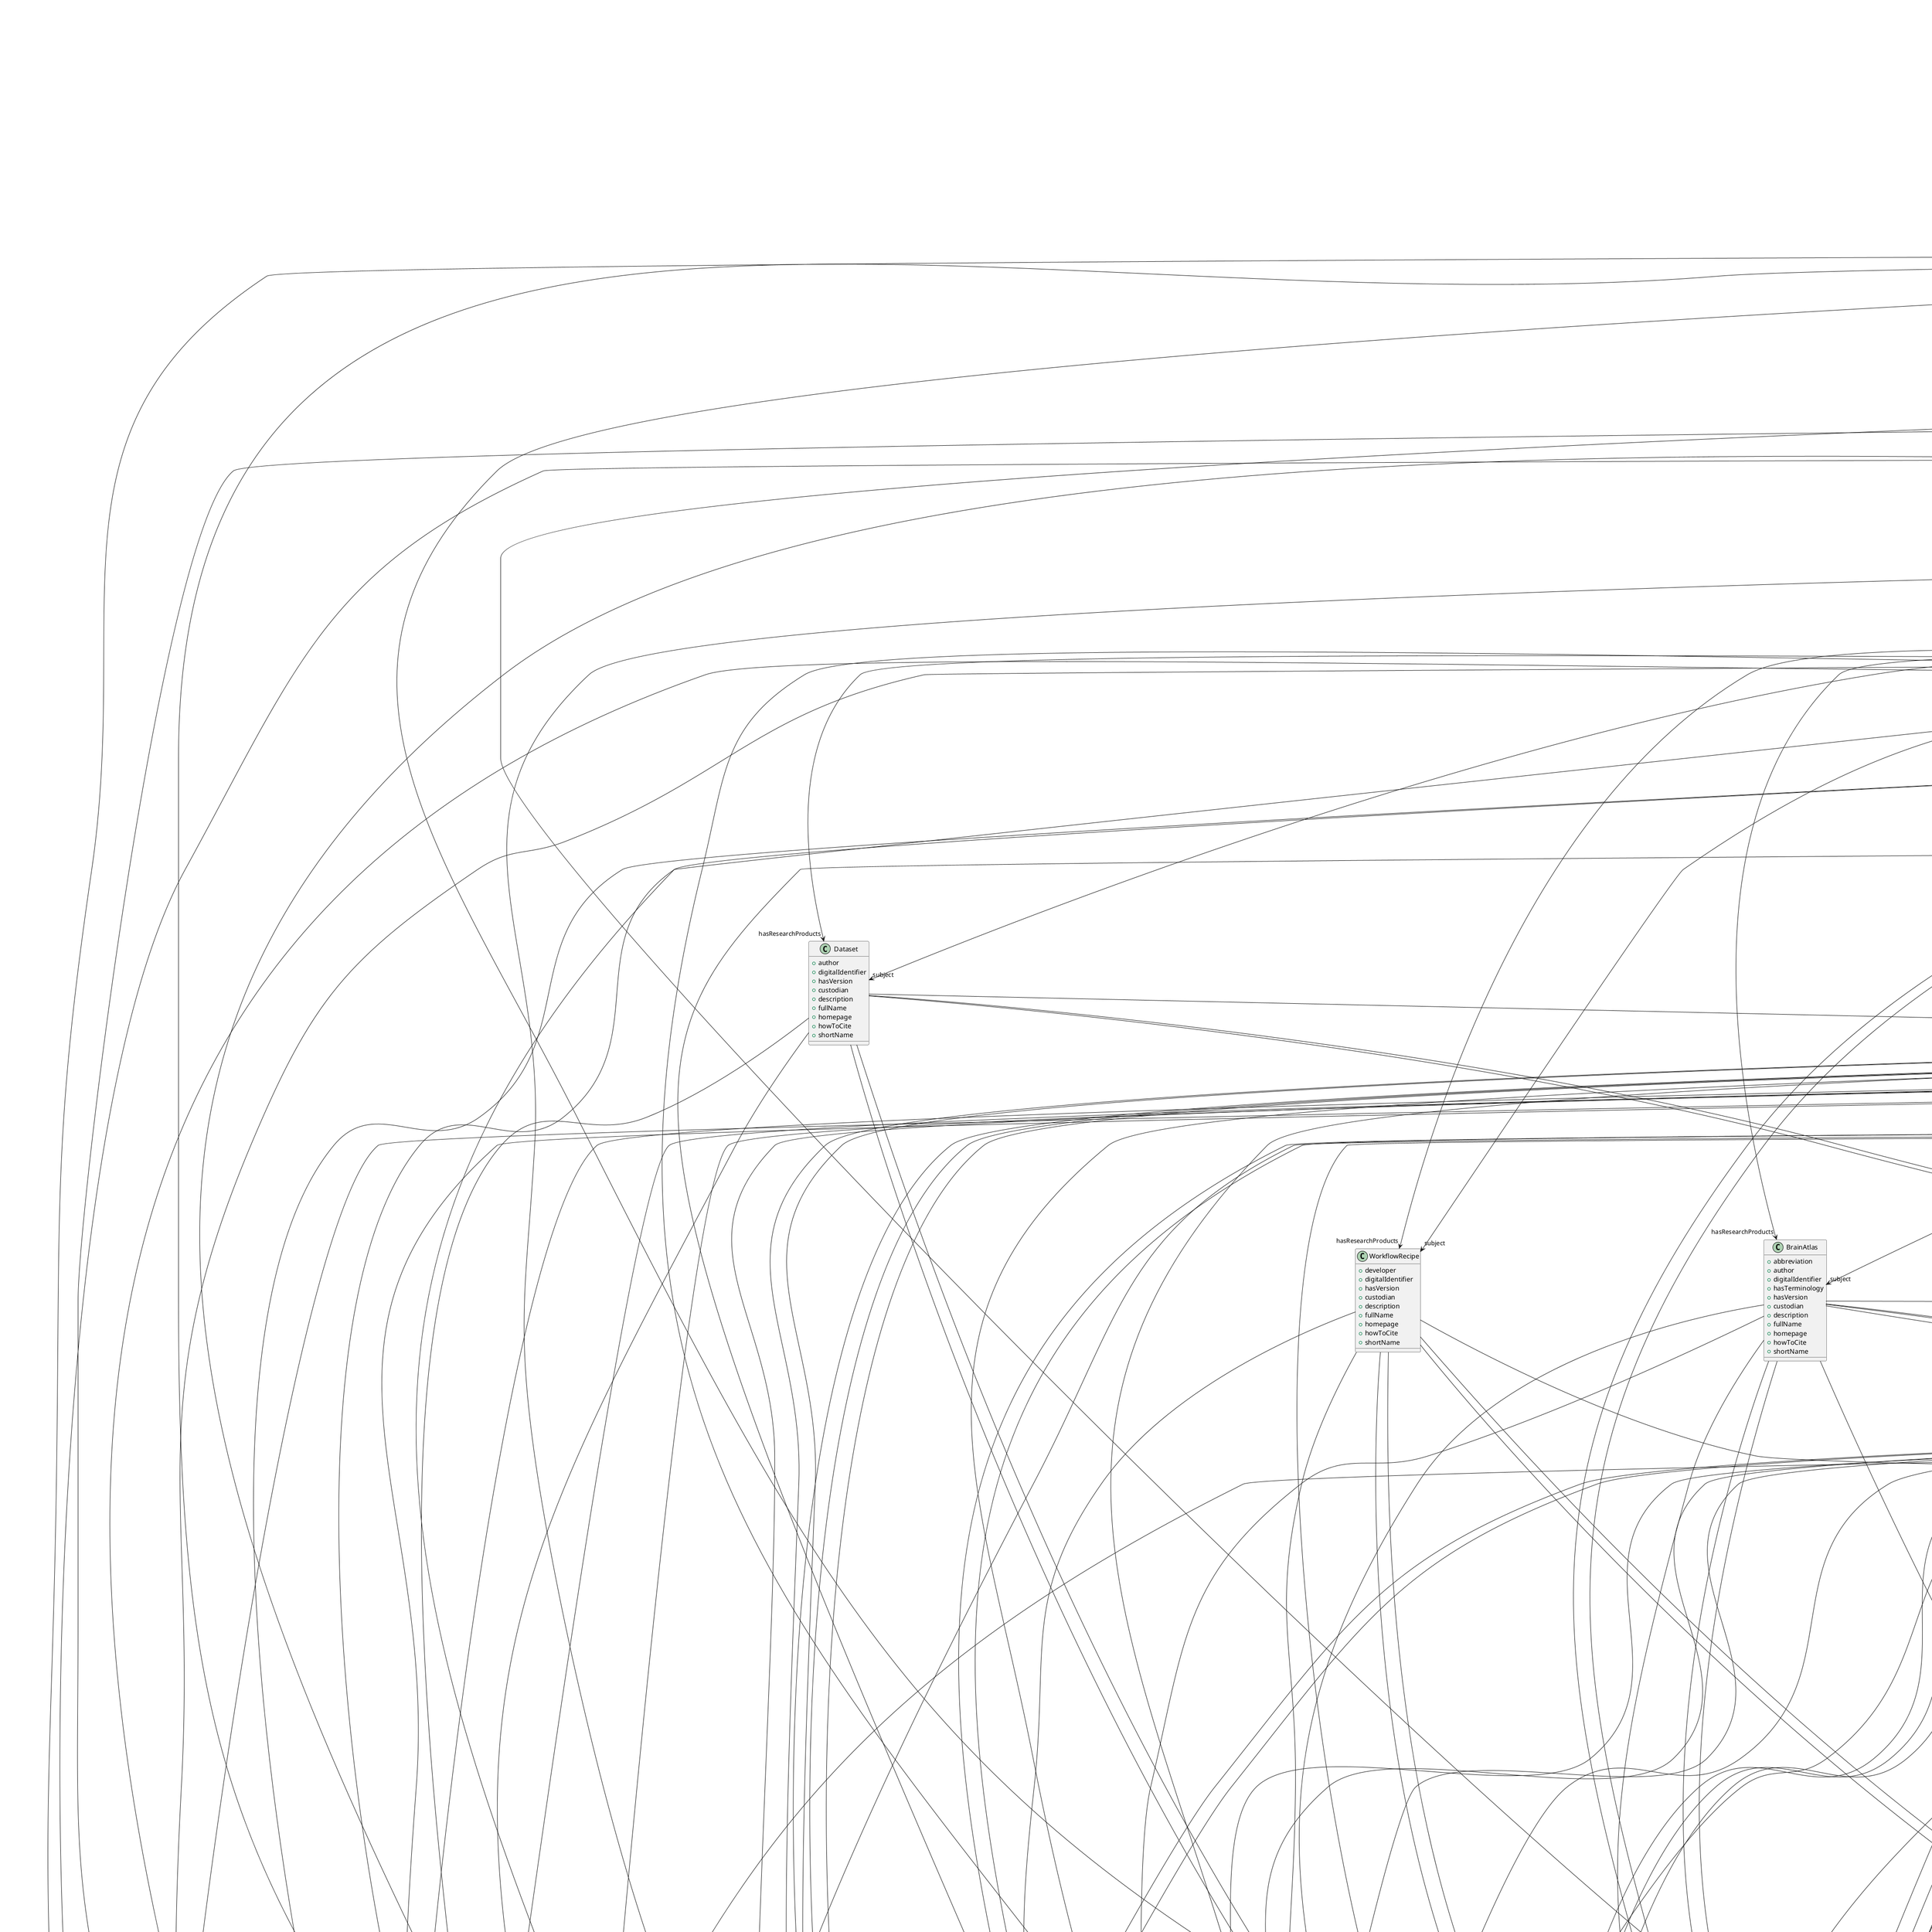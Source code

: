 @startuml

class LivePaperSection {
+sectionType
+order
+name
+description
+isPartOf

}
LivePaperSection -d-> "isPartOf" LivePaperVersion


class Periodical {
+fullName
+shortName
+digitalIdentifier

}
Periodical -d-> "digitalIdentifier" ISSN


class PublicationIssue {
+issueNumber
+isPartOf

}
PublicationIssue -d-> "isPartOf" PublicationVolume


class LivePaper {
+author
+digitalIdentifier
+hasVersion
+custodian
+description
+fullName
+homepage
+howToCite
+shortName

}
LivePaper -d-> "author" Organization
LivePaper -d-> "author" Person
LivePaper -d-> "digitalIdentifier" DOI
LivePaper -d-> "hasVersion" LivePaperVersion
LivePaper -d-> "custodian" Organization
LivePaper -d-> "custodian" Person
LivePaper -d-> "homepage" URL


class Chapter {
+isPartOf
+pagination
+digitalIdentifier
+abstract
+custodian
+author
+citedPublication
+copyright
+dateCreated
+dateModified
+datePublished
+editor
+funding
+name
+keyword
+license
+publisher
+IRI
+versionIdentifier

}
Chapter -d-> "isPartOf" Book
Chapter -d-> "digitalIdentifier" DOI
Chapter -d-> "custodian" Organization
Chapter -d-> "custodian" Person
Chapter -d-> "author" Organization
Chapter -d-> "author" Person
Chapter -d-> "citedPublication" DOI
Chapter -d-> "citedPublication" ISBN
Chapter -d-> "copyright" Copyright
Chapter -d-> "editor" Person
Chapter -d-> "funding" Funding
Chapter -d-> "keyword" TermSuggestion
Chapter -d-> "keyword" UBERONParcellation
Chapter -d-> "keyword" Handedness
Chapter -d-> "keyword" BiologicalSex
Chapter -d-> "keyword" Disease
Chapter -d-> "keyword" BreedingType
Chapter -d-> "keyword" BiologicalOrder
Chapter -d-> "keyword" MolecularEntity
Chapter -d-> "keyword" DiseaseModel
Chapter -d-> "keyword" CellCultureType
Chapter -d-> "keyword" Species
Chapter -d-> "keyword" GeneticStrainType
Chapter -d-> "keyword" CellType
Chapter -d-> "keyword" SubcellularEntity
Chapter -d-> "keyword" Organ
Chapter -d-> "keyword" CustomAnatomicalEntity
Chapter -d-> "keyword" ParcellationEntityVersion
Chapter -d-> "keyword" ParcellationEntity
Chapter -d-> "license" License
Chapter -d-> "publisher" Organization
Chapter -d-> "publisher" Person


class LivePaperVersion {
+about
+author
+lastModified
+digitalIdentifier
+isAlternativeVersionOf
+isNewVersionOf
+license
+relatedPublication
+accessibility
+copyright
+custodian
+description
+fullDocumentation
+fullName
+funding
+homepage
+howToCite
+keyword
+otherContribution
+releaseDate
+repository
+shortName
+supportChannel
+versionIdentifier
+versionInnovation

}
LivePaperVersion -d-> "about" DatasetVersion
LivePaperVersion -d-> "about" ModelVersion
LivePaperVersion -d-> "about" SoftwareVersion
LivePaperVersion -d-> "author" Organization
LivePaperVersion -d-> "author" Person
LivePaperVersion -d-> "digitalIdentifier" DOI
LivePaperVersion -d-> "isAlternativeVersionOf" LivePaperVersion
LivePaperVersion -d-> "isNewVersionOf" LivePaperVersion
LivePaperVersion -d-> "license" License
LivePaperVersion -d-> "relatedPublication" DOI
LivePaperVersion -d-> "relatedPublication" ISBN
LivePaperVersion -d-> "relatedPublication" ISSN
LivePaperVersion -d-> "accessibility" ProductAccessibility
LivePaperVersion -d-> "copyright" Copyright
LivePaperVersion -d-> "custodian" Organization
LivePaperVersion -d-> "custodian" Person
LivePaperVersion -d-> "fullDocumentation" DOI
LivePaperVersion -d-> "fullDocumentation" File
LivePaperVersion -d-> "fullDocumentation" URL
LivePaperVersion -d-> "funding" Funding
LivePaperVersion -d-> "homepage" URL
LivePaperVersion -d-> "keyword" UnitOfMeasurement
LivePaperVersion -d-> "keyword" TissueSampleAttribute
LivePaperVersion -d-> "keyword" ActionStatusType
LivePaperVersion -d-> "keyword" TermSuggestion
LivePaperVersion -d-> "keyword" ChemicalMixtureType
LivePaperVersion -d-> "keyword" SemanticDataType
LivePaperVersion -d-> "keyword" UBERONParcellation
LivePaperVersion -d-> "keyword" SetupType
LivePaperVersion -d-> "keyword" Handedness
LivePaperVersion -d-> "keyword" ModelScope
LivePaperVersion -d-> "keyword" FileUsageRole
LivePaperVersion -d-> "keyword" ProductAccessibility
LivePaperVersion -d-> "keyword" DataType
LivePaperVersion -d-> "keyword" FileBundleGrouping
LivePaperVersion -d-> "keyword" EthicsAssessment
LivePaperVersion -d-> "keyword" AnatomicalAxesOrientation
LivePaperVersion -d-> "keyword" SubjectAttribute
LivePaperVersion -d-> "keyword" OperatingSystem
LivePaperVersion -d-> "keyword" FileRepositoryType
LivePaperVersion -d-> "keyword" BiologicalSex
LivePaperVersion -d-> "keyword" OperatingDevice
LivePaperVersion -d-> "keyword" Disease
LivePaperVersion -d-> "keyword" ProgrammingLanguage
LivePaperVersion -d-> "keyword" BreedingType
LivePaperVersion -d-> "keyword" ContributionType
LivePaperVersion -d-> "keyword" SoftwareFeature
LivePaperVersion -d-> "keyword" MeasuredQuantity
LivePaperVersion -d-> "keyword" BiologicalOrder
LivePaperVersion -d-> "keyword" Terminology
LivePaperVersion -d-> "keyword" Service
LivePaperVersion -d-> "keyword" TissueSampleType
LivePaperVersion -d-> "keyword" DifferenceMeasure
LivePaperVersion -d-> "keyword" CriteriaQualityType
LivePaperVersion -d-> "keyword" AgeCategory
LivePaperVersion -d-> "keyword" MolecularEntity
LivePaperVersion -d-> "keyword" MetaDataModelType
LivePaperVersion -d-> "keyword" Laterality
LivePaperVersion -d-> "keyword" StimulationApproach
LivePaperVersion -d-> "keyword" PatchClampVariation
LivePaperVersion -d-> "keyword" AnatomicalPlane
LivePaperVersion -d-> "keyword" ModelAbstractionLevel
LivePaperVersion -d-> "keyword" TypeOfUncertainty
LivePaperVersion -d-> "keyword" PreparationType
LivePaperVersion -d-> "keyword" StimulusType
LivePaperVersion -d-> "keyword" AnnotationType
LivePaperVersion -d-> "keyword" QualitativeOverlap
LivePaperVersion -d-> "keyword" AtlasType
LivePaperVersion -d-> "keyword" ExperimentalApproach
LivePaperVersion -d-> "keyword" DiseaseModel
LivePaperVersion -d-> "keyword" CranialWindowType
LivePaperVersion -d-> "keyword" Technique
LivePaperVersion -d-> "keyword" CellCultureType
LivePaperVersion -d-> "keyword" DeviceType
LivePaperVersion -d-> "keyword" Species
LivePaperVersion -d-> "keyword" SoftwareApplicationCategory
LivePaperVersion -d-> "keyword" Language
LivePaperVersion -d-> "keyword" GeneticStrainType
LivePaperVersion -d-> "keyword" CellType
LivePaperVersion -d-> "keyword" SubcellularEntity
LivePaperVersion -d-> "keyword" Organ
LivePaperVersion -d-> "otherContribution" Contribution
LivePaperVersion -d-> "repository" FileRepository


class PublicationVolume {
+volumeNumber
+isPartOf

}
PublicationVolume -d-> "isPartOf" Periodical


class ScholarlyArticle {
+isPartOf
+pagination
+abstract
+custodian
+author
+citedPublication
+copyright
+dateCreated
+dateModified
+datePublished
+digitalIdentifier
+editor
+funding
+name
+keyword
+license
+publisher
+IRI
+versionIdentifier

}
ScholarlyArticle -d-> "isPartOf" PublicationIssue
ScholarlyArticle -d-> "isPartOf" PublicationVolume
ScholarlyArticle -d-> "custodian" Organization
ScholarlyArticle -d-> "custodian" Person
ScholarlyArticle -d-> "author" Organization
ScholarlyArticle -d-> "author" Person
ScholarlyArticle -d-> "citedPublication" DOI
ScholarlyArticle -d-> "citedPublication" ISBN
ScholarlyArticle -d-> "copyright" Copyright
ScholarlyArticle -d-> "digitalIdentifier" DOI
ScholarlyArticle -d-> "editor" Person
ScholarlyArticle -d-> "funding" Funding
ScholarlyArticle -d-> "keyword" TermSuggestion
ScholarlyArticle -d-> "keyword" UBERONParcellation
ScholarlyArticle -d-> "keyword" Handedness
ScholarlyArticle -d-> "keyword" BiologicalSex
ScholarlyArticle -d-> "keyword" Disease
ScholarlyArticle -d-> "keyword" BreedingType
ScholarlyArticle -d-> "keyword" BiologicalOrder
ScholarlyArticle -d-> "keyword" MolecularEntity
ScholarlyArticle -d-> "keyword" DiseaseModel
ScholarlyArticle -d-> "keyword" CellCultureType
ScholarlyArticle -d-> "keyword" Species
ScholarlyArticle -d-> "keyword" GeneticStrainType
ScholarlyArticle -d-> "keyword" CellType
ScholarlyArticle -d-> "keyword" SubcellularEntity
ScholarlyArticle -d-> "keyword" Organ
ScholarlyArticle -d-> "keyword" CustomAnatomicalEntity
ScholarlyArticle -d-> "keyword" ParcellationEntityVersion
ScholarlyArticle -d-> "keyword" ParcellationEntity
ScholarlyArticle -d-> "license" License
ScholarlyArticle -d-> "publisher" Organization
ScholarlyArticle -d-> "publisher" Person


class Book {
+digitalIdentifier
+abstract
+custodian
+author
+citedPublication
+copyright
+dateCreated
+dateModified
+datePublished
+editor
+funding
+name
+keyword
+license
+publisher
+IRI
+versionIdentifier

}
Book -d-> "digitalIdentifier" ISBN
Book -d-> "digitalIdentifier" DOI
Book -d-> "custodian" Organization
Book -d-> "custodian" Person
Book -d-> "author" Organization
Book -d-> "author" Person
Book -d-> "citedPublication" DOI
Book -d-> "citedPublication" ISBN
Book -d-> "copyright" Copyright
Book -d-> "editor" Person
Book -d-> "funding" Funding
Book -d-> "keyword" TermSuggestion
Book -d-> "keyword" UBERONParcellation
Book -d-> "keyword" Handedness
Book -d-> "keyword" BiologicalSex
Book -d-> "keyword" Disease
Book -d-> "keyword" BreedingType
Book -d-> "keyword" BiologicalOrder
Book -d-> "keyword" MolecularEntity
Book -d-> "keyword" DiseaseModel
Book -d-> "keyword" CellCultureType
Book -d-> "keyword" Species
Book -d-> "keyword" GeneticStrainType
Book -d-> "keyword" CellType
Book -d-> "keyword" SubcellularEntity
Book -d-> "keyword" Organ
Book -d-> "keyword" CustomAnatomicalEntity
Book -d-> "keyword" ParcellationEntityVersion
Book -d-> "keyword" ParcellationEntity
Book -d-> "license" License
Book -d-> "publisher" Organization
Book -d-> "publisher" Person


class LivePaperResourceItem {
+IRI
+name
+hostedBy
+isPartOf

}
LivePaperResourceItem -d-> "hostedBy" Organization
LivePaperResourceItem -d-> "isPartOf" LivePaperSection


class UnitOfMeasurement {
+definition
+description
+interlexIdentifier
+knowledgeSpaceLink
+name
+preferredOntologyIdentifier
+synonym

}


class TissueSampleAttribute {
+definition
+description
+interlexIdentifier
+knowledgeSpaceLink
+name
+preferredOntologyIdentifier
+synonym

}


class ActionStatusType {
+definition
+description
+interlexIdentifier
+knowledgeSpaceLink
+name
+preferredOntologyIdentifier
+synonym

}


class TermSuggestion {
+addExistingTerminology
+suggestNewTerminology
+definition
+description
+interlexIdentifier
+knowledgeSpaceLink
+name
+preferredOntologyIdentifier
+synonym

}
TermSuggestion -d-> "addExistingTerminology" Terminology


class ChemicalMixtureType {
+definition
+description
+interlexIdentifier
+knowledgeSpaceLink
+name
+preferredOntologyIdentifier
+synonym

}


class SemanticDataType {
+definition
+description
+interlexIdentifier
+knowledgeSpaceLink
+name
+preferredOntologyIdentifier
+synonym

}


class UBERONParcellation {
+definition
+description
+interlexIdentifier
+knowledgeSpaceLink
+name
+preferredOntologyIdentifier
+synonym

}


class SetupType {
+definition
+description
+interlexIdentifier
+knowledgeSpaceLink
+name
+preferredOntologyIdentifier
+synonym

}


class Handedness {
+definition
+description
+interlexIdentifier
+knowledgeSpaceLink
+name
+preferredOntologyIdentifier
+synonym

}


class ModelScope {
+definition
+description
+interlexIdentifier
+knowledgeSpaceLink
+name
+preferredOntologyIdentifier
+synonym

}


class FileUsageRole {
+definition
+description
+interlexIdentifier
+knowledgeSpaceLink
+name
+preferredOntologyIdentifier
+synonym

}


class ProductAccessibility {
+definition
+description
+interlexIdentifier
+knowledgeSpaceLink
+name
+preferredOntologyIdentifier
+synonym

}


class DataType {
+definition
+description
+interlexIdentifier
+knowledgeSpaceLink
+name
+preferredOntologyIdentifier
+synonym

}


class FileBundleGrouping {
+definition
+description
+interlexIdentifier
+knowledgeSpaceLink
+name
+preferredOntologyIdentifier
+synonym

}


class EthicsAssessment {
+definition
+description
+interlexIdentifier
+knowledgeSpaceLink
+name
+preferredOntologyIdentifier
+synonym

}


class AnatomicalAxesOrientation {
+definition
+description
+interlexIdentifier
+knowledgeSpaceLink
+name
+preferredOntologyIdentifier
+synonym

}


class SubjectAttribute {
+definition
+description
+interlexIdentifier
+knowledgeSpaceLink
+name
+preferredOntologyIdentifier
+synonym

}


class OperatingSystem {
+definition
+description
+interlexIdentifier
+knowledgeSpaceLink
+name
+preferredOntologyIdentifier
+synonym

}


class FileRepositoryType {
+definition
+description
+interlexIdentifier
+knowledgeSpaceLink
+name
+preferredOntologyIdentifier
+synonym

}


class BiologicalSex {
+definition
+description
+interlexIdentifier
+knowledgeSpaceLink
+name
+preferredOntologyIdentifier
+synonym

}


class OperatingDevice {
+definition
+description
+interlexIdentifier
+knowledgeSpaceLink
+name
+preferredOntologyIdentifier
+synonym

}


class Disease {
+definition
+description
+interlexIdentifier
+knowledgeSpaceLink
+name
+preferredOntologyIdentifier
+synonym

}


class ProgrammingLanguage {
+definition
+description
+interlexIdentifier
+knowledgeSpaceLink
+name
+preferredOntologyIdentifier
+synonym

}


class BreedingType {
+definition
+description
+interlexIdentifier
+knowledgeSpaceLink
+name
+preferredOntologyIdentifier
+synonym

}


class ContributionType {
+definition
+description
+interlexIdentifier
+knowledgeSpaceLink
+name
+preferredOntologyIdentifier
+synonym

}


class SoftwareFeature {
+definition
+description
+interlexIdentifier
+knowledgeSpaceLink
+name
+preferredOntologyIdentifier
+synonym

}


class MeasuredQuantity {
+definition
+description
+interlexIdentifier
+knowledgeSpaceLink
+name
+preferredOntologyIdentifier
+synonym

}


class BiologicalOrder {
+definition
+description
+interlexIdentifier
+knowledgeSpaceLink
+name
+preferredOntologyIdentifier
+synonym

}


class Terminology {
+definition
+description
+interlexIdentifier
+knowledgeSpaceLink
+name
+preferredOntologyIdentifier
+synonym

}


class Service {
+definition
+description
+interlexIdentifier
+knowledgeSpaceLink
+name
+preferredOntologyIdentifier
+synonym

}


class TissueSampleType {
+definition
+description
+interlexIdentifier
+knowledgeSpaceLink
+name
+preferredOntologyIdentifier
+synonym

}


class DifferenceMeasure {
+definition
+description
+interlexIdentifier
+knowledgeSpaceLink
+name
+preferredOntologyIdentifier
+synonym

}


class CriteriaQualityType {
+definition
+description
+interlexIdentifier
+knowledgeSpaceLink
+name
+preferredOntologyIdentifier
+synonym

}


class AgeCategory {
+definition
+description
+interlexIdentifier
+knowledgeSpaceLink
+name
+preferredOntologyIdentifier
+synonym

}


class MolecularEntity {
+definition
+description
+interlexIdentifier
+knowledgeSpaceLink
+name
+preferredOntologyIdentifier
+synonym

}


class MetaDataModelType {
+definition
+description
+interlexIdentifier
+knowledgeSpaceLink
+name
+preferredOntologyIdentifier
+synonym

}


class Laterality {
+definition
+description
+interlexIdentifier
+knowledgeSpaceLink
+name
+preferredOntologyIdentifier
+synonym

}


class StimulationApproach {
+definition
+description
+interlexIdentifier
+knowledgeSpaceLink
+name
+preferredOntologyIdentifier
+synonym

}


class PatchClampVariation {
+definition
+description
+interlexIdentifier
+knowledgeSpaceLink
+name
+preferredOntologyIdentifier
+synonym

}


class AnatomicalPlane {
+definition
+description
+interlexIdentifier
+knowledgeSpaceLink
+name
+preferredOntologyIdentifier
+synonym

}


class ModelAbstractionLevel {
+definition
+description
+interlexIdentifier
+knowledgeSpaceLink
+name
+preferredOntologyIdentifier
+synonym

}


class TypeOfUncertainty {
+definition
+description
+interlexIdentifier
+knowledgeSpaceLink
+name
+preferredOntologyIdentifier
+synonym

}


class PreparationType {
+definition
+description
+interlexIdentifier
+knowledgeSpaceLink
+name
+preferredOntologyIdentifier
+synonym

}


class StimulusType {
+definition
+description
+interlexIdentifier
+knowledgeSpaceLink
+name
+preferredOntologyIdentifier
+synonym

}


class AnnotationType {
+definition
+description
+interlexIdentifier
+knowledgeSpaceLink
+name
+preferredOntologyIdentifier
+synonym

}


class QualitativeOverlap {
+definition
+description
+interlexIdentifier
+knowledgeSpaceLink
+name
+preferredOntologyIdentifier
+synonym

}


class AtlasType {
+definition
+description
+interlexIdentifier
+knowledgeSpaceLink
+name
+preferredOntologyIdentifier
+synonym

}


class ExperimentalApproach {
+definition
+description
+interlexIdentifier
+knowledgeSpaceLink
+name
+preferredOntologyIdentifier
+synonym

}


class DiseaseModel {
+definition
+description
+interlexIdentifier
+knowledgeSpaceLink
+name
+preferredOntologyIdentifier
+synonym

}


class CranialWindowType {
+definition
+description
+interlexIdentifier
+knowledgeSpaceLink
+name
+preferredOntologyIdentifier
+synonym

}


class Technique {
+definition
+description
+interlexIdentifier
+knowledgeSpaceLink
+name
+preferredOntologyIdentifier
+synonym

}


class CellCultureType {
+definition
+description
+interlexIdentifier
+knowledgeSpaceLink
+name
+preferredOntologyIdentifier
+synonym

}


class DeviceType {
+definition
+description
+interlexIdentifier
+knowledgeSpaceLink
+name
+preferredOntologyIdentifier
+synonym

}


class Species {
+definition
+description
+interlexIdentifier
+knowledgeSpaceLink
+name
+preferredOntologyIdentifier
+synonym

}


class SoftwareApplicationCategory {
+definition
+description
+interlexIdentifier
+knowledgeSpaceLink
+name
+preferredOntologyIdentifier
+synonym

}


class Language {
+definition
+description
+interlexIdentifier
+knowledgeSpaceLink
+name
+preferredOntologyIdentifier
+synonym

}


class GeneticStrainType {
+definition
+description
+interlexIdentifier
+knowledgeSpaceLink
+name
+preferredOntologyIdentifier
+synonym

}


class CellType {
+definition
+description
+interlexIdentifier
+knowledgeSpaceLink
+name
+preferredOntologyIdentifier
+synonym

}


class SubcellularEntity {
+definition
+description
+interlexIdentifier
+knowledgeSpaceLink
+name
+preferredOntologyIdentifier
+synonym

}


class Organ {
+definition
+description
+interlexIdentifier
+knowledgeSpaceLink
+name
+preferredOntologyIdentifier
+synonym

}


class Circle {
+radius

}
Circle -d-> "radius" QuantitativeValue


class Rectangle {
+length
+width

}
Rectangle -d-> "length" QuantitativeValue
Rectangle -d-> "width" QuantitativeValue


class Ellipse {
+semiMinorAxis
+semiMajorAxis

}
Ellipse -d-> "semiMinorAxis" QuantitativeValue
Ellipse -d-> "semiMajorAxis" QuantitativeValue


class CustomCoordinateSpace {
+anatomicalAxesOrientation
+axesOrigin
+defaultImage
+name
+nativeUnit

}
CustomCoordinateSpace -d-> "anatomicalAxesOrientation" AnatomicalAxesOrientation
CustomCoordinateSpace -d-> "axesOrigin" QuantitativeValue
CustomCoordinateSpace -d-> "defaultImage" File
CustomCoordinateSpace -d-> "nativeUnit" UnitOfMeasurement


class CustomAnnotation {
+annotationType
+bestViewPoint
+coordinateSpace
+criteria
+criteriaQualityType
+displayColor
+inspiredBy
+internalIdentifier
+laterality
+visualizedIn

}
CustomAnnotation -d-> "annotationType" AnnotationType
CustomAnnotation -d-> "bestViewPoint" CoordinatePoint
CustomAnnotation -d-> "coordinateSpace" CommonCoordinateSpace
CustomAnnotation -d-> "coordinateSpace" CustomCoordinateSpace
CustomAnnotation -d-> "criteria" ProtocolExecution
CustomAnnotation -d-> "criteriaQualityType" CriteriaQualityType
CustomAnnotation -d-> "inspiredBy" File
CustomAnnotation -d-> "laterality" Laterality
CustomAnnotation -d-> "visualizedIn" File


class CustomAnatomicalEntity {
+hasAnnotation
+name
+relatedUBERONTerm
+relationAssessment

}
CustomAnatomicalEntity -d-> "hasAnnotation" CustomAnnotation
CustomAnatomicalEntity -d-> "relatedUBERONTerm" UBERONParcellation
CustomAnatomicalEntity -d-> "relationAssessment" QualitativeRelationAssessment
CustomAnatomicalEntity -d-> "relationAssessment" QuantitativeRelationAssessment


class AtlasAnnotation {
+annotationType
+bestViewPoint
+criteria
+criteriaQualityType
+displayColor
+inspiredBy
+internalIdentifier
+laterality
+visualizedIn

}
AtlasAnnotation -d-> "annotationType" AnnotationType
AtlasAnnotation -d-> "bestViewPoint" CoordinatePoint
AtlasAnnotation -d-> "criteria" ProtocolExecution
AtlasAnnotation -d-> "criteriaQualityType" CriteriaQualityType
AtlasAnnotation -d-> "inspiredBy" File
AtlasAnnotation -d-> "laterality" Laterality
AtlasAnnotation -d-> "visualizedIn" File


class ParcellationEntityVersion {
+additionalRemarks
+alternativeName
+correctedName
+hasAnnotation
+hasParent
+lookupLabel
+name
+ontologyIdentifier
+relationAssessment
+versionIdentifier
+versionInnovation

}
ParcellationEntityVersion -d-> "hasAnnotation" AtlasAnnotation
ParcellationEntityVersion -d-> "hasParent" ParcellationEntity
ParcellationEntityVersion -d-> "hasParent" ParcellationEntityVersion
ParcellationEntityVersion -d-> "relationAssessment" QualitativeRelationAssessment
ParcellationEntityVersion -d-> "relationAssessment" QuantitativeRelationAssessment


class ParcellationTerminology {
+definedIn
+hasEntity
+ontologyIdentifier

}
ParcellationTerminology -d-> "definedIn" File
ParcellationTerminology -d-> "hasEntity" ParcellationEntity


class ParcellationEntity {
+alternativeName
+definition
+hasParent
+hasVersion
+lookupLabel
+name
+ontologyIdentifier
+relatedUBERONTerm

}
ParcellationEntity -d-> "hasParent" ParcellationEntity
ParcellationEntity -d-> "hasVersion" ParcellationEntityVersion
ParcellationEntity -d-> "relatedUBERONTerm" UBERONParcellation


class BrainAtlasVersion {
+abbreviation
+atlasType
+author
+coordinateSpace
+digitalIdentifier
+hasTerminologyVersion
+isAlternativeVersionOf
+isNewVersionOf
+license
+ontologyIdentifier
+accessibility
+copyright
+custodian
+description
+fullDocumentation
+fullName
+funding
+homepage
+howToCite
+keyword
+otherContribution
+relatedPublication
+releaseDate
+repository
+shortName
+supportChannel
+versionIdentifier
+versionInnovation

}
BrainAtlasVersion -d-> "atlasType" AtlasType
BrainAtlasVersion -d-> "author" Organization
BrainAtlasVersion -d-> "author" Person
BrainAtlasVersion -d-> "coordinateSpace" CommonCoordinateSpace
BrainAtlasVersion -d-> "digitalIdentifier" DOI
BrainAtlasVersion -d-> "digitalIdentifier" ISBN
BrainAtlasVersion -d-> "digitalIdentifier" RRID
BrainAtlasVersion -d-> "hasTerminologyVersion" ParcellationTerminologyVersion
BrainAtlasVersion -d-> "isAlternativeVersionOf" BrainAtlasVersion
BrainAtlasVersion -d-> "isNewVersionOf" BrainAtlasVersion
BrainAtlasVersion -d-> "license" License
BrainAtlasVersion -d-> "accessibility" ProductAccessibility
BrainAtlasVersion -d-> "copyright" Copyright
BrainAtlasVersion -d-> "custodian" Organization
BrainAtlasVersion -d-> "custodian" Person
BrainAtlasVersion -d-> "fullDocumentation" DOI
BrainAtlasVersion -d-> "fullDocumentation" File
BrainAtlasVersion -d-> "fullDocumentation" URL
BrainAtlasVersion -d-> "funding" Funding
BrainAtlasVersion -d-> "homepage" URL
BrainAtlasVersion -d-> "keyword" UnitOfMeasurement
BrainAtlasVersion -d-> "keyword" TissueSampleAttribute
BrainAtlasVersion -d-> "keyword" ActionStatusType
BrainAtlasVersion -d-> "keyword" TermSuggestion
BrainAtlasVersion -d-> "keyword" ChemicalMixtureType
BrainAtlasVersion -d-> "keyword" SemanticDataType
BrainAtlasVersion -d-> "keyword" UBERONParcellation
BrainAtlasVersion -d-> "keyword" SetupType
BrainAtlasVersion -d-> "keyword" Handedness
BrainAtlasVersion -d-> "keyword" ModelScope
BrainAtlasVersion -d-> "keyword" FileUsageRole
BrainAtlasVersion -d-> "keyword" ProductAccessibility
BrainAtlasVersion -d-> "keyword" DataType
BrainAtlasVersion -d-> "keyword" FileBundleGrouping
BrainAtlasVersion -d-> "keyword" EthicsAssessment
BrainAtlasVersion -d-> "keyword" AnatomicalAxesOrientation
BrainAtlasVersion -d-> "keyword" SubjectAttribute
BrainAtlasVersion -d-> "keyword" OperatingSystem
BrainAtlasVersion -d-> "keyword" FileRepositoryType
BrainAtlasVersion -d-> "keyword" BiologicalSex
BrainAtlasVersion -d-> "keyword" OperatingDevice
BrainAtlasVersion -d-> "keyword" Disease
BrainAtlasVersion -d-> "keyword" ProgrammingLanguage
BrainAtlasVersion -d-> "keyword" BreedingType
BrainAtlasVersion -d-> "keyword" ContributionType
BrainAtlasVersion -d-> "keyword" SoftwareFeature
BrainAtlasVersion -d-> "keyword" MeasuredQuantity
BrainAtlasVersion -d-> "keyword" BiologicalOrder
BrainAtlasVersion -d-> "keyword" Terminology
BrainAtlasVersion -d-> "keyword" Service
BrainAtlasVersion -d-> "keyword" TissueSampleType
BrainAtlasVersion -d-> "keyword" DifferenceMeasure
BrainAtlasVersion -d-> "keyword" CriteriaQualityType
BrainAtlasVersion -d-> "keyword" AgeCategory
BrainAtlasVersion -d-> "keyword" MolecularEntity
BrainAtlasVersion -d-> "keyword" MetaDataModelType
BrainAtlasVersion -d-> "keyword" Laterality
BrainAtlasVersion -d-> "keyword" StimulationApproach
BrainAtlasVersion -d-> "keyword" PatchClampVariation
BrainAtlasVersion -d-> "keyword" AnatomicalPlane
BrainAtlasVersion -d-> "keyword" ModelAbstractionLevel
BrainAtlasVersion -d-> "keyword" TypeOfUncertainty
BrainAtlasVersion -d-> "keyword" PreparationType
BrainAtlasVersion -d-> "keyword" StimulusType
BrainAtlasVersion -d-> "keyword" AnnotationType
BrainAtlasVersion -d-> "keyword" QualitativeOverlap
BrainAtlasVersion -d-> "keyword" AtlasType
BrainAtlasVersion -d-> "keyword" ExperimentalApproach
BrainAtlasVersion -d-> "keyword" DiseaseModel
BrainAtlasVersion -d-> "keyword" CranialWindowType
BrainAtlasVersion -d-> "keyword" Technique
BrainAtlasVersion -d-> "keyword" CellCultureType
BrainAtlasVersion -d-> "keyword" DeviceType
BrainAtlasVersion -d-> "keyword" Species
BrainAtlasVersion -d-> "keyword" SoftwareApplicationCategory
BrainAtlasVersion -d-> "keyword" Language
BrainAtlasVersion -d-> "keyword" GeneticStrainType
BrainAtlasVersion -d-> "keyword" CellType
BrainAtlasVersion -d-> "keyword" SubcellularEntity
BrainAtlasVersion -d-> "keyword" Organ
BrainAtlasVersion -d-> "otherContribution" Contribution
BrainAtlasVersion -d-> "relatedPublication" DOI
BrainAtlasVersion -d-> "relatedPublication" ISBN
BrainAtlasVersion -d-> "relatedPublication" HANDLE
BrainAtlasVersion -d-> "repository" FileRepository


class CommonCoordinateSpace {
+anatomicalAxesOrientation
+axesOrigin
+defaultImage
+description
+digitalIdentifier
+fullName
+homepage
+howToCite
+nativeUnit
+ontologyIdentifier
+releaseDate
+shortName
+versionIdentifier

}
CommonCoordinateSpace -d-> "anatomicalAxesOrientation" AnatomicalAxesOrientation
CommonCoordinateSpace -d-> "axesOrigin" QuantitativeValue
CommonCoordinateSpace -d-> "defaultImage" File
CommonCoordinateSpace -d-> "digitalIdentifier" DOI
CommonCoordinateSpace -d-> "digitalIdentifier" ISBN
CommonCoordinateSpace -d-> "digitalIdentifier" RRID
CommonCoordinateSpace -d-> "homepage" URL
CommonCoordinateSpace -d-> "nativeUnit" UnitOfMeasurement


class BrainAtlas {
+abbreviation
+author
+digitalIdentifier
+hasTerminology
+hasVersion
+custodian
+description
+fullName
+homepage
+howToCite
+shortName

}
BrainAtlas -d-> "author" Organization
BrainAtlas -d-> "author" Person
BrainAtlas -d-> "digitalIdentifier" DOI
BrainAtlas -d-> "digitalIdentifier" ISBN
BrainAtlas -d-> "digitalIdentifier" RRID
BrainAtlas -d-> "hasTerminology" ParcellationTerminology
BrainAtlas -d-> "hasVersion" BrainAtlasVersion
BrainAtlas -d-> "custodian" Organization
BrainAtlas -d-> "custodian" Person
BrainAtlas -d-> "homepage" URL


class ParcellationTerminologyVersion {
+definedIn
+hasEntityVersion
+ontologyIdentifier

}
ParcellationTerminologyVersion -d-> "definedIn" File
ParcellationTerminologyVersion -d-> "hasEntityVersion" ParcellationEntityVersion


class QuantitativeRelationAssessment {
+criteria
+inRelationTo
+quantitativeOverlap

}
QuantitativeRelationAssessment -d-> "criteria" ProtocolExecution
QuantitativeRelationAssessment -d-> "inRelationTo" ParcellationEntityVersion
QuantitativeRelationAssessment -d-> "quantitativeOverlap" QuantitativeValue
QuantitativeRelationAssessment -d-> "quantitativeOverlap" QuantitativeValueRange


class CoordinatePoint {
+coordinates
+coordinateSpace

}
CoordinatePoint -d-> "coordinates" QuantitativeValue
CoordinatePoint -d-> "coordinateSpace" CommonCoordinateSpace
CoordinatePoint -d-> "coordinateSpace" CustomCoordinateSpace


class QualitativeRelationAssessment {
+criteria
+inRelationTo
+qualitativeOverlap

}
QualitativeRelationAssessment -d-> "criteria" ProtocolExecution
QualitativeRelationAssessment -d-> "inRelationTo" CustomAnatomicalEntity
QualitativeRelationAssessment -d-> "inRelationTo" ParcellationEntity
QualitativeRelationAssessment -d-> "inRelationTo" ParcellationEntityVersion
QualitativeRelationAssessment -d-> "qualitativeOverlap" QualitativeOverlap


class AnatomicalTargetPosition {
+anatomicalTarget
+targetIdentificationType
+coordinates
+additionalRemarks
+lookupLabel

}
AnatomicalTargetPosition -d-> "anatomicalTarget" ParcellationEntity
AnatomicalTargetPosition -d-> "anatomicalTarget" ParcellationEntityVersion
AnatomicalTargetPosition -d-> "anatomicalTarget" CustomAnatomicalEntity
AnatomicalTargetPosition -d-> "anatomicalTarget" CellType
AnatomicalTargetPosition -d-> "anatomicalTarget" UBERONParcellation
AnatomicalTargetPosition -d-> "targetIdentificationType" AnatomicalIdentificationType
AnatomicalTargetPosition -d-> "coordinates" CoordinatePoint


class FileBundle {
+contentDescription
+descendedFrom
+format
+groupingType
+hash
+isPartOf
+name
+storageSize

}
FileBundle -d-> "descendedFrom" FileBundle
FileBundle -d-> "descendedFrom" File
FileBundle -d-> "descendedFrom" TissueSampleState
FileBundle -d-> "descendedFrom" TissueSample
FileBundle -d-> "descendedFrom" SubjectGroup
FileBundle -d-> "descendedFrom" SubjectState
FileBundle -d-> "descendedFrom" BehavioralProtocol
FileBundle -d-> "descendedFrom" SubjectGroupState
FileBundle -d-> "descendedFrom" TissueSampleCollectionState
FileBundle -d-> "descendedFrom" Subject
FileBundle -d-> "descendedFrom" TissueSampleCollection
FileBundle -d-> "descendedFrom" Technique
FileBundle -d-> "descendedFrom" LocalFile
FileBundle -d-> "format" ContentType
FileBundle -d-> "groupingType" FileBundleGrouping
FileBundle -d-> "hash" Hash
FileBundle -d-> "isPartOf" FileBundle
FileBundle -d-> "isPartOf" FileRepository
FileBundle -d-> "storageSize" QuantitativeValue


class FileRepository {
+contentTypePattern
+format
+hash
+hostedBy
+IRI
+name
+repositoryType
+storageSize
+structurePattern

}
FileRepository -d-> "contentTypePattern" ContentTypePattern
FileRepository -d-> "format" ContentType
FileRepository -d-> "hash" Hash
FileRepository -d-> "hostedBy" Organization
FileRepository -d-> "repositoryType" FileRepositoryType
FileRepository -d-> "storageSize" QuantitativeValue
FileRepository -d-> "structurePattern" FileRepositoryStructure


class Measurement {
+value
+timestamp
+measuredQuantity
+measuredWith
+additionalRemarks

}
Measurement -d-> "value" QuantitativeValue
Measurement -d-> "value" QuantitativeValueRange
Measurement -d-> "measuredQuantity" MeasuredQuantity


class FileRepositoryStructure {
+filePathPattern
+lookupLabel

}
FileRepositoryStructure -d-> "filePathPattern" FilePathPattern


class Hash {
+algorithm
+digest

}


class License {
+fullName
+legalCode
+shortName
+webpage

}


class FileArchive {
+format
+IRI
+sourceData

}
FileArchive -d-> "format" ContentType
FileArchive -d-> "sourceData" File


class FilePathPattern {
+groupingType
+regex

}
FilePathPattern -d-> "groupingType" FileBundleGrouping


class ContentType {
+displayLabel
+fileExtension
+dataType
+description
+relatedMediaType
+name
+specification
+synonym

}
ContentType -d-> "dataType" DataType


class Copyright {
+holder
+year

}
Copyright -d-> "holder" Organization
Copyright -d-> "holder" Person


class ContentTypePattern {
+contentType
+lookupLabel
+regex

}
ContentTypePattern -d-> "contentType" ContentType


class ServiceLink {
+dataLocation
+name
+openDataIn
+previewImage
+service

}
ServiceLink -d-> "dataLocation" File
ServiceLink -d-> "dataLocation" FileArchive
ServiceLink -d-> "dataLocation" FileBundle
ServiceLink -d-> "dataLocation" ParcellationEntityVersion
ServiceLink -d-> "dataLocation" LivePaperResourceItem
ServiceLink -d-> "openDataIn" URL
ServiceLink -d-> "previewImage" File
ServiceLink -d-> "service" Service


class File {
+contentDescription
+fileRepository
+dataType
+format
+hash
+IRI
+isPartOf
+name
+specialUsageRole
+storageSize

}
File -d-> "fileRepository" FileRepository
File -d-> "dataType" DataType
File -d-> "format" ContentType
File -d-> "hash" Hash
File -d-> "isPartOf" FileBundle
File -d-> "specialUsageRole" FileUsageRole
File -d-> "storageSize" QuantitativeValue


class Organization {
+digitalIdentifier
+fullName
+hasParent
+homepage
+shortName

}
Organization -d-> "digitalIdentifier" GRIDID
Organization -d-> "digitalIdentifier" RORID
Organization -d-> "digitalIdentifier" RRID
Organization -d-> "hasParent" Organization
Organization -d-> "homepage" URL


class Affiliation {
+startDate
+endDate
+organization

}
Affiliation -d-> "organization" Organization


class Contribution {
+contributionType
+contributor

}
Contribution -d-> "contributionType" ContributionType
Contribution -d-> "contributor" Organization
Contribution -d-> "contributor" Person


class ContactInformation {
+email

}


class Person {
+digitalIdentifier
+contactInformation
+familyName
+givenName
+affiliation

}
Person -d-> "digitalIdentifier" ORCID
Person -d-> "contactInformation" ContactInformation
Person -d-> "affiliation" Affiliation


class RORID {
+identifier

}


class DOI {
+identifier

}


class StockNumber {
+identifier
+vendor

}
StockNumber -d-> "vendor" Organization


class HANDLE {
+identifier

}


class RRID {
+identifier

}


class QuantitativeValueRange {
+maxValue
+maxValueUnit
+minValue
+minValueUnit

}
QuantitativeValueRange -d-> "maxValueUnit" UnitOfMeasurement
QuantitativeValueRange -d-> "minValueUnit" UnitOfMeasurement


class ORCID {
+identifier

}


class GRIDID {
+identifier

}


class QuantitativeValue {
+value
+uncertainty
+typeOfUncertainty
+unit

}
QuantitativeValue -d-> "typeOfUncertainty" TypeOfUncertainty
QuantitativeValue -d-> "unit" UnitOfMeasurement


class QuantitativeValueArray {
+values
+negativeUncertainties
+positiveUncertainties
+typeOfUncertainty
+unit

}
QuantitativeValueArray -d-> "typeOfUncertainty" TypeOfUncertainty
QuantitativeValueArray -d-> "unit" UnitOfMeasurement


class Funding {
+acknowledgement
+awardNumber
+awardTitle
+funder

}
Funding -d-> "funder" Organization
Funding -d-> "funder" Person


class URL {
+URL

}


class SWHID {
+identifier

}


class ISBN {
+identifier

}


class Comment {
+commenter
+content
+subject
+timestamp

}
Comment -d-> "commenter" Person
Comment -d-> "subject" Dataset
Comment -d-> "subject" MetaDataModelVersion
Comment -d-> "subject" MetaDataModel
Comment -d-> "subject" Model
Comment -d-> "subject" SoftwareVersion
Comment -d-> "subject" Software
Comment -d-> "subject" DatasetVersion
Comment -d-> "subject" ModelVersion
Comment -d-> "subject" LivePaper
Comment -d-> "subject" LivePaperVersion
Comment -d-> "subject" BrainAtlasVersion
Comment -d-> "subject" BrainAtlas
Comment -d-> "subject" ValidationTestVersion
Comment -d-> "subject" WorkflowRecipeVersion
Comment -d-> "subject" ValidationTest
Comment -d-> "subject" WorkflowRecipe


class ISSN {
+identifier

}


class CustomPropertySet {
+context
+relevantFor
+definedIn

}
CustomPropertySet -d-> "relevantFor" Technique
CustomPropertySet -d-> "definedIn" File
CustomPropertySet -d-> "definedIn" Configuration
CustomPropertySet -d-> "definedIn" PropertyValueList


class Configuration {
+lookupLabel
+configuration
+definitionFormat

}
Configuration -d-> "definitionFormat" ContentType


class ProtocolExecution {
+behavioralProtocol
+input
+isPartOf
+output
+preparationDesign
+protocol
+description
+endedAtTime
+lookupLabel
+customPropertySet
+startedAtTime
+studyTarget

}
ProtocolExecution -d-> "behavioralProtocol" BehavioralProtocol
ProtocolExecution -d-> "input" File
ProtocolExecution -d-> "input" FileBundle
ProtocolExecution -d-> "input" SubjectGroupState
ProtocolExecution -d-> "input" SubjectState
ProtocolExecution -d-> "input" TissueSampleCollectionState
ProtocolExecution -d-> "input" TissueSampleState
ProtocolExecution -d-> "isPartOf" DatasetVersion
ProtocolExecution -d-> "output" File
ProtocolExecution -d-> "output" FileBundle
ProtocolExecution -d-> "output" SubjectGroupState
ProtocolExecution -d-> "output" SubjectState
ProtocolExecution -d-> "output" TissueSampleCollectionState
ProtocolExecution -d-> "output" TissueSampleState
ProtocolExecution -d-> "preparationDesign" PreparationType
ProtocolExecution -d-> "protocol" Protocol
ProtocolExecution -d-> "customPropertySet" CustomPropertySet
ProtocolExecution -d-> "studyTarget" TermSuggestion
ProtocolExecution -d-> "studyTarget" UBERONParcellation
ProtocolExecution -d-> "studyTarget" Handedness
ProtocolExecution -d-> "studyTarget" BiologicalSex
ProtocolExecution -d-> "studyTarget" Disease
ProtocolExecution -d-> "studyTarget" BreedingType
ProtocolExecution -d-> "studyTarget" BiologicalOrder
ProtocolExecution -d-> "studyTarget" MolecularEntity
ProtocolExecution -d-> "studyTarget" DiseaseModel
ProtocolExecution -d-> "studyTarget" CellCultureType
ProtocolExecution -d-> "studyTarget" Species
ProtocolExecution -d-> "studyTarget" GeneticStrainType
ProtocolExecution -d-> "studyTarget" CellType
ProtocolExecution -d-> "studyTarget" SubcellularEntity
ProtocolExecution -d-> "studyTarget" Organ
ProtocolExecution -d-> "studyTarget" CustomAnatomicalEntity
ProtocolExecution -d-> "studyTarget" ParcellationEntityVersion
ProtocolExecution -d-> "studyTarget" ParcellationEntity


class TissueSampleState {
+descendedFrom
+attribute
+additionalRemarks
+age
+lookupLabel
+pathology
+relativeTimeIndication
+weight

}
TissueSampleState -d-> "descendedFrom" SubjectGroupState
TissueSampleState -d-> "descendedFrom" SubjectState
TissueSampleState -d-> "descendedFrom" TissueSampleCollectionState
TissueSampleState -d-> "descendedFrom" TissueSampleState
TissueSampleState -d-> "attribute" TissueSampleAttribute
TissueSampleState -d-> "age" QuantitativeValue
TissueSampleState -d-> "age" QuantitativeValueRange
TissueSampleState -d-> "pathology" Disease
TissueSampleState -d-> "pathology" DiseaseModel
TissueSampleState -d-> "relativeTimeIndication" QuantitativeValue
TissueSampleState -d-> "relativeTimeIndication" QuantitativeValueRange
TissueSampleState -d-> "weight" QuantitativeValue
TissueSampleState -d-> "weight" QuantitativeValueRange


class PropertyValueList {
+lookupLabel
+propertyValuePair

}
PropertyValueList -d-> "propertyValuePair" NumericalProperty
PropertyValueList -d-> "propertyValuePair" StringProperty


class TissueSample {
+isPartOf
+laterality
+origin
+studiedState
+anatomicalLocation
+type
+biologicalSex
+internalIdentifier
+lookupLabel
+species

}
TissueSample -d-> "isPartOf" TissueSampleCollection
TissueSample -d-> "laterality" Laterality
TissueSample -d-> "origin" CellType
TissueSample -d-> "origin" Organ
TissueSample -d-> "studiedState" TissueSampleState
TissueSample -d-> "anatomicalLocation" UBERONParcellation
TissueSample -d-> "anatomicalLocation" CustomAnatomicalEntity
TissueSample -d-> "anatomicalLocation" ParcellationEntity
TissueSample -d-> "anatomicalLocation" ParcellationEntityVersion
TissueSample -d-> "type" TissueSampleType
TissueSample -d-> "biologicalSex" BiologicalSex
TissueSample -d-> "species" Species
TissueSample -d-> "species" Strain


class ExperimentalActivity {
+isPartOf
+preparationDesign
+protocol
+description
+endedAtTime
+input
+lookupLabel
+output
+customPropertySet
+startedAtTime
+studyTarget

}
ExperimentalActivity -d-> "isPartOf" DatasetVersion
ExperimentalActivity -d-> "preparationDesign" PreparationType
ExperimentalActivity -d-> "protocol" Protocol
ExperimentalActivity -d-> "input" FileBundle
ExperimentalActivity -d-> "input" File
ExperimentalActivity -d-> "output" FileBundle
ExperimentalActivity -d-> "output" File
ExperimentalActivity -d-> "customPropertySet" CustomPropertySet
ExperimentalActivity -d-> "studyTarget" TermSuggestion
ExperimentalActivity -d-> "studyTarget" UBERONParcellation
ExperimentalActivity -d-> "studyTarget" Handedness
ExperimentalActivity -d-> "studyTarget" BiologicalSex
ExperimentalActivity -d-> "studyTarget" Disease
ExperimentalActivity -d-> "studyTarget" BreedingType
ExperimentalActivity -d-> "studyTarget" BiologicalOrder
ExperimentalActivity -d-> "studyTarget" MolecularEntity
ExperimentalActivity -d-> "studyTarget" DiseaseModel
ExperimentalActivity -d-> "studyTarget" CellCultureType
ExperimentalActivity -d-> "studyTarget" Species
ExperimentalActivity -d-> "studyTarget" GeneticStrainType
ExperimentalActivity -d-> "studyTarget" CellType
ExperimentalActivity -d-> "studyTarget" SubcellularEntity
ExperimentalActivity -d-> "studyTarget" Organ
ExperimentalActivity -d-> "studyTarget" CustomAnatomicalEntity
ExperimentalActivity -d-> "studyTarget" ParcellationEntityVersion
ExperimentalActivity -d-> "studyTarget" ParcellationEntity


class Stimulation {
+description
+lookupLabel
+stimulationApproach
+stimulusType
+customPropertySet
+dataLocation

}
Stimulation -d-> "stimulationApproach" StimulationApproach
Stimulation -d-> "stimulusType" StimulusType
Stimulation -d-> "customPropertySet" CustomPropertySet
Stimulation -d-> "dataLocation" File
Stimulation -d-> "dataLocation" FileBundle


class SubjectGroup {
+studiedState
+additionalRemarks
+biologicalSex
+internalIdentifier
+lookupLabel
+quantity
+species

}
SubjectGroup -d-> "studiedState" SubjectGroupState
SubjectGroup -d-> "biologicalSex" BiologicalSex
SubjectGroup -d-> "species" Species
SubjectGroup -d-> "species" Strain


class SubjectState {
+ageCategory
+descendedFrom
+handedness
+attribute
+additionalRemarks
+age
+lookupLabel
+pathology
+relativeTimeIndication
+weight

}
SubjectState -d-> "ageCategory" AgeCategory
SubjectState -d-> "descendedFrom" SubjectState
SubjectState -d-> "handedness" Handedness
SubjectState -d-> "attribute" SubjectAttribute
SubjectState -d-> "age" QuantitativeValue
SubjectState -d-> "age" QuantitativeValueRange
SubjectState -d-> "pathology" Disease
SubjectState -d-> "pathology" DiseaseModel
SubjectState -d-> "relativeTimeIndication" QuantitativeValue
SubjectState -d-> "relativeTimeIndication" QuantitativeValueRange
SubjectState -d-> "weight" QuantitativeValue
SubjectState -d-> "weight" QuantitativeValueRange


class BehavioralProtocol {
+describedIn
+description
+name
+internalIdentifier
+stimulation

}
BehavioralProtocol -d-> "describedIn" DOI
BehavioralProtocol -d-> "describedIn" File
BehavioralProtocol -d-> "describedIn" URL
BehavioralProtocol -d-> "stimulation" Stimulation


class Strain {
+backgroundStrain
+breedingType
+description
+diseaseModel
+geneticStrainType
+identifier
+laboratoryCode
+name
+ontologyIdentifier
+phenotype
+RRID
+species
+stockNumber
+synonym

}
Strain -d-> "backgroundStrain" Strain
Strain -d-> "breedingType" BreedingType
Strain -d-> "diseaseModel" Disease
Strain -d-> "diseaseModel" DiseaseModel
Strain -d-> "geneticStrainType" GeneticStrainType
Strain -d-> "RRID" RRID
Strain -d-> "species" Species
Strain -d-> "stockNumber" StockNumber


class SubjectGroupState {
+ageCategory
+descendedFrom
+handedness
+attribute
+additionalRemarks
+age
+lookupLabel
+pathology
+relativeTimeIndication
+weight

}
SubjectGroupState -d-> "ageCategory" AgeCategory
SubjectGroupState -d-> "descendedFrom" SubjectGroupState
SubjectGroupState -d-> "handedness" Handedness
SubjectGroupState -d-> "attribute" SubjectAttribute
SubjectGroupState -d-> "age" QuantitativeValue
SubjectGroupState -d-> "age" QuantitativeValueRange
SubjectGroupState -d-> "pathology" Disease
SubjectGroupState -d-> "pathology" DiseaseModel
SubjectGroupState -d-> "relativeTimeIndication" QuantitativeValue
SubjectGroupState -d-> "relativeTimeIndication" QuantitativeValueRange
SubjectGroupState -d-> "weight" QuantitativeValue
SubjectGroupState -d-> "weight" QuantitativeValueRange


class TissueSampleCollectionState {
+descendedFrom
+attribute
+additionalRemarks
+age
+lookupLabel
+pathology
+relativeTimeIndication
+weight

}
TissueSampleCollectionState -d-> "descendedFrom" SubjectGroupState
TissueSampleCollectionState -d-> "descendedFrom" SubjectState
TissueSampleCollectionState -d-> "descendedFrom" TissueSampleCollectionState
TissueSampleCollectionState -d-> "descendedFrom" TissueSampleState
TissueSampleCollectionState -d-> "attribute" TissueSampleAttribute
TissueSampleCollectionState -d-> "age" QuantitativeValue
TissueSampleCollectionState -d-> "age" QuantitativeValueRange
TissueSampleCollectionState -d-> "pathology" Disease
TissueSampleCollectionState -d-> "pathology" DiseaseModel
TissueSampleCollectionState -d-> "relativeTimeIndication" QuantitativeValue
TissueSampleCollectionState -d-> "relativeTimeIndication" QuantitativeValueRange
TissueSampleCollectionState -d-> "weight" QuantitativeValue
TissueSampleCollectionState -d-> "weight" QuantitativeValueRange


class NumericalProperty {
+name
+value

}
NumericalProperty -d-> "value" QuantitativeValue
NumericalProperty -d-> "value" QuantitativeValueRange


class StringProperty {
+name
+value

}


class Subject {
+isPartOf
+studiedState
+biologicalSex
+internalIdentifier
+lookupLabel
+species

}
Subject -d-> "isPartOf" SubjectGroup
Subject -d-> "studiedState" SubjectState
Subject -d-> "biologicalSex" BiologicalSex
Subject -d-> "species" Species
Subject -d-> "species" Strain


class TissueSampleCollection {
+anatomicalLocation
+laterality
+origin
+studiedState
+type
+additionalRemarks
+biologicalSex
+internalIdentifier
+lookupLabel
+quantity
+species

}
TissueSampleCollection -d-> "anatomicalLocation" UBERONParcellation
TissueSampleCollection -d-> "anatomicalLocation" CustomAnatomicalEntity
TissueSampleCollection -d-> "anatomicalLocation" ParcellationEntity
TissueSampleCollection -d-> "anatomicalLocation" ParcellationEntityVersion
TissueSampleCollection -d-> "laterality" Laterality
TissueSampleCollection -d-> "origin" CellType
TissueSampleCollection -d-> "origin" Organ
TissueSampleCollection -d-> "studiedState" TissueSampleCollectionState
TissueSampleCollection -d-> "type" TissueSampleType
TissueSampleCollection -d-> "biologicalSex" BiologicalSex
TissueSampleCollection -d-> "species" Species
TissueSampleCollection -d-> "species" Strain


class Protocol {
+description
+name
+stimulation
+technique

}
Protocol -d-> "stimulation" Stimulation
Protocol -d-> "technique" Technique


class Dataset {
+author
+digitalIdentifier
+hasVersion
+custodian
+description
+fullName
+homepage
+howToCite
+shortName

}
Dataset -d-> "author" Organization
Dataset -d-> "author" Person
Dataset -d-> "digitalIdentifier" DOI
Dataset -d-> "hasVersion" DatasetVersion
Dataset -d-> "custodian" Organization
Dataset -d-> "custodian" Person
Dataset -d-> "homepage" URL


class MetaDataModelVersion {
+developer
+digitalIdentifier
+isAlternativeVersionOf
+isNewVersionOf
+license
+serializationFormat
+specificationFormat
+type
+accessibility
+copyright
+custodian
+description
+fullDocumentation
+fullName
+funding
+homepage
+howToCite
+keyword
+otherContribution
+relatedPublication
+releaseDate
+repository
+shortName
+supportChannel
+versionIdentifier
+versionInnovation

}
MetaDataModelVersion -d-> "developer" Organization
MetaDataModelVersion -d-> "developer" Person
MetaDataModelVersion -d-> "digitalIdentifier" DOI
MetaDataModelVersion -d-> "digitalIdentifier" SWHID
MetaDataModelVersion -d-> "isAlternativeVersionOf" MetaDataModelVersion
MetaDataModelVersion -d-> "isNewVersionOf" MetaDataModelVersion
MetaDataModelVersion -d-> "license" License
MetaDataModelVersion -d-> "serializationFormat" ContentType
MetaDataModelVersion -d-> "specificationFormat" ContentType
MetaDataModelVersion -d-> "type" MetaDataModelType
MetaDataModelVersion -d-> "accessibility" ProductAccessibility
MetaDataModelVersion -d-> "copyright" Copyright
MetaDataModelVersion -d-> "custodian" Organization
MetaDataModelVersion -d-> "custodian" Person
MetaDataModelVersion -d-> "fullDocumentation" DOI
MetaDataModelVersion -d-> "fullDocumentation" File
MetaDataModelVersion -d-> "fullDocumentation" URL
MetaDataModelVersion -d-> "funding" Funding
MetaDataModelVersion -d-> "homepage" URL
MetaDataModelVersion -d-> "keyword" UnitOfMeasurement
MetaDataModelVersion -d-> "keyword" TissueSampleAttribute
MetaDataModelVersion -d-> "keyword" ActionStatusType
MetaDataModelVersion -d-> "keyword" TermSuggestion
MetaDataModelVersion -d-> "keyword" ChemicalMixtureType
MetaDataModelVersion -d-> "keyword" SemanticDataType
MetaDataModelVersion -d-> "keyword" UBERONParcellation
MetaDataModelVersion -d-> "keyword" SetupType
MetaDataModelVersion -d-> "keyword" Handedness
MetaDataModelVersion -d-> "keyword" ModelScope
MetaDataModelVersion -d-> "keyword" FileUsageRole
MetaDataModelVersion -d-> "keyword" ProductAccessibility
MetaDataModelVersion -d-> "keyword" DataType
MetaDataModelVersion -d-> "keyword" FileBundleGrouping
MetaDataModelVersion -d-> "keyword" EthicsAssessment
MetaDataModelVersion -d-> "keyword" AnatomicalAxesOrientation
MetaDataModelVersion -d-> "keyword" SubjectAttribute
MetaDataModelVersion -d-> "keyword" OperatingSystem
MetaDataModelVersion -d-> "keyword" FileRepositoryType
MetaDataModelVersion -d-> "keyword" BiologicalSex
MetaDataModelVersion -d-> "keyword" OperatingDevice
MetaDataModelVersion -d-> "keyword" Disease
MetaDataModelVersion -d-> "keyword" ProgrammingLanguage
MetaDataModelVersion -d-> "keyword" BreedingType
MetaDataModelVersion -d-> "keyword" ContributionType
MetaDataModelVersion -d-> "keyword" SoftwareFeature
MetaDataModelVersion -d-> "keyword" MeasuredQuantity
MetaDataModelVersion -d-> "keyword" BiologicalOrder
MetaDataModelVersion -d-> "keyword" Terminology
MetaDataModelVersion -d-> "keyword" Service
MetaDataModelVersion -d-> "keyword" TissueSampleType
MetaDataModelVersion -d-> "keyword" DifferenceMeasure
MetaDataModelVersion -d-> "keyword" CriteriaQualityType
MetaDataModelVersion -d-> "keyword" AgeCategory
MetaDataModelVersion -d-> "keyword" MolecularEntity
MetaDataModelVersion -d-> "keyword" MetaDataModelType
MetaDataModelVersion -d-> "keyword" Laterality
MetaDataModelVersion -d-> "keyword" StimulationApproach
MetaDataModelVersion -d-> "keyword" PatchClampVariation
MetaDataModelVersion -d-> "keyword" AnatomicalPlane
MetaDataModelVersion -d-> "keyword" ModelAbstractionLevel
MetaDataModelVersion -d-> "keyword" TypeOfUncertainty
MetaDataModelVersion -d-> "keyword" PreparationType
MetaDataModelVersion -d-> "keyword" StimulusType
MetaDataModelVersion -d-> "keyword" AnnotationType
MetaDataModelVersion -d-> "keyword" QualitativeOverlap
MetaDataModelVersion -d-> "keyword" AtlasType
MetaDataModelVersion -d-> "keyword" ExperimentalApproach
MetaDataModelVersion -d-> "keyword" DiseaseModel
MetaDataModelVersion -d-> "keyword" CranialWindowType
MetaDataModelVersion -d-> "keyword" Technique
MetaDataModelVersion -d-> "keyword" CellCultureType
MetaDataModelVersion -d-> "keyword" DeviceType
MetaDataModelVersion -d-> "keyword" Species
MetaDataModelVersion -d-> "keyword" SoftwareApplicationCategory
MetaDataModelVersion -d-> "keyword" Language
MetaDataModelVersion -d-> "keyword" GeneticStrainType
MetaDataModelVersion -d-> "keyword" CellType
MetaDataModelVersion -d-> "keyword" SubcellularEntity
MetaDataModelVersion -d-> "keyword" Organ
MetaDataModelVersion -d-> "otherContribution" Contribution
MetaDataModelVersion -d-> "relatedPublication" DOI
MetaDataModelVersion -d-> "relatedPublication" ISBN
MetaDataModelVersion -d-> "relatedPublication" HANDLE
MetaDataModelVersion -d-> "repository" FileRepository


class MetaDataModel {
+developer
+digitalIdentifier
+hasVersion
+custodian
+description
+fullName
+homepage
+howToCite
+shortName

}
MetaDataModel -d-> "developer" Organization
MetaDataModel -d-> "developer" Person
MetaDataModel -d-> "digitalIdentifier" DOI
MetaDataModel -d-> "digitalIdentifier" SWHID
MetaDataModel -d-> "hasVersion" MetaDataModelVersion
MetaDataModel -d-> "custodian" Organization
MetaDataModel -d-> "custodian" Person
MetaDataModel -d-> "homepage" URL


class Model {
+abstractionLevel
+developer
+digitalIdentifier
+hasVersion
+scope
+studyTarget
+custodian
+description
+fullName
+homepage
+howToCite
+shortName

}
Model -d-> "abstractionLevel" ModelAbstractionLevel
Model -d-> "developer" Organization
Model -d-> "developer" Person
Model -d-> "digitalIdentifier" DOI
Model -d-> "digitalIdentifier" SWHID
Model -d-> "hasVersion" ModelVersion
Model -d-> "scope" ModelScope
Model -d-> "studyTarget" TermSuggestion
Model -d-> "studyTarget" UBERONParcellation
Model -d-> "studyTarget" Handedness
Model -d-> "studyTarget" BiologicalSex
Model -d-> "studyTarget" Disease
Model -d-> "studyTarget" BreedingType
Model -d-> "studyTarget" BiologicalOrder
Model -d-> "studyTarget" MolecularEntity
Model -d-> "studyTarget" DiseaseModel
Model -d-> "studyTarget" CellCultureType
Model -d-> "studyTarget" Species
Model -d-> "studyTarget" GeneticStrainType
Model -d-> "studyTarget" CellType
Model -d-> "studyTarget" SubcellularEntity
Model -d-> "studyTarget" Organ
Model -d-> "studyTarget" CustomAnatomicalEntity
Model -d-> "studyTarget" ParcellationEntityVersion
Model -d-> "studyTarget" ParcellationEntity
Model -d-> "custodian" Organization
Model -d-> "custodian" Person
Model -d-> "homepage" URL


class Setup {
+name
+location
+setupType
+description
+manufacturer
+components

}
Setup -d-> "setupType" SetupType
Setup -d-> "manufacturer" Organization
Setup -d-> "manufacturer" Person
Setup -d-> "components" Setup
Setup -d-> "components" SoftwareVersion


class Project {
+description
+fullName
+hasResearchProducts
+homepage
+coordinator
+shortName

}
Project -d-> "hasResearchProducts" Dataset
Project -d-> "hasResearchProducts" MetaDataModelVersion
Project -d-> "hasResearchProducts" MetaDataModel
Project -d-> "hasResearchProducts" Model
Project -d-> "hasResearchProducts" SoftwareVersion
Project -d-> "hasResearchProducts" Software
Project -d-> "hasResearchProducts" DatasetVersion
Project -d-> "hasResearchProducts" ModelVersion
Project -d-> "hasResearchProducts" LivePaper
Project -d-> "hasResearchProducts" LivePaperVersion
Project -d-> "hasResearchProducts" BrainAtlasVersion
Project -d-> "hasResearchProducts" BrainAtlas
Project -d-> "hasResearchProducts" ValidationTestVersion
Project -d-> "hasResearchProducts" WorkflowRecipeVersion
Project -d-> "hasResearchProducts" ValidationTest
Project -d-> "hasResearchProducts" WorkflowRecipe
Project -d-> "homepage" URL
Project -d-> "coordinator" Organization
Project -d-> "coordinator" Person


class SoftwareVersion {
+applicationCategory
+developer
+device
+digitalIdentifier
+feature
+requirement
+inputFormat
+isAlternativeVersionOf
+isNewVersionOf
+language
+license
+operatingSystem
+outputFormat
+programmingLanguage
+accessibility
+copyright
+custodian
+description
+fullDocumentation
+fullName
+funding
+homepage
+howToCite
+keyword
+otherContribution
+relatedPublication
+releaseDate
+repository
+shortName
+supportChannel
+versionIdentifier
+versionInnovation

}
SoftwareVersion -d-> "applicationCategory" SoftwareApplicationCategory
SoftwareVersion -d-> "developer" Organization
SoftwareVersion -d-> "developer" Person
SoftwareVersion -d-> "device" OperatingDevice
SoftwareVersion -d-> "digitalIdentifier" DOI
SoftwareVersion -d-> "digitalIdentifier" SWHID
SoftwareVersion -d-> "feature" SoftwareFeature
SoftwareVersion -d-> "inputFormat" ContentType
SoftwareVersion -d-> "isAlternativeVersionOf" SoftwareVersion
SoftwareVersion -d-> "isNewVersionOf" SoftwareVersion
SoftwareVersion -d-> "language" Language
SoftwareVersion -d-> "license" License
SoftwareVersion -d-> "operatingSystem" OperatingSystem
SoftwareVersion -d-> "outputFormat" ContentType
SoftwareVersion -d-> "programmingLanguage" ProgrammingLanguage
SoftwareVersion -d-> "accessibility" ProductAccessibility
SoftwareVersion -d-> "copyright" Copyright
SoftwareVersion -d-> "custodian" Organization
SoftwareVersion -d-> "custodian" Person
SoftwareVersion -d-> "fullDocumentation" DOI
SoftwareVersion -d-> "fullDocumentation" File
SoftwareVersion -d-> "fullDocumentation" URL
SoftwareVersion -d-> "funding" Funding
SoftwareVersion -d-> "homepage" URL
SoftwareVersion -d-> "keyword" UnitOfMeasurement
SoftwareVersion -d-> "keyword" TissueSampleAttribute
SoftwareVersion -d-> "keyword" ActionStatusType
SoftwareVersion -d-> "keyword" TermSuggestion
SoftwareVersion -d-> "keyword" ChemicalMixtureType
SoftwareVersion -d-> "keyword" SemanticDataType
SoftwareVersion -d-> "keyword" UBERONParcellation
SoftwareVersion -d-> "keyword" SetupType
SoftwareVersion -d-> "keyword" Handedness
SoftwareVersion -d-> "keyword" ModelScope
SoftwareVersion -d-> "keyword" FileUsageRole
SoftwareVersion -d-> "keyword" ProductAccessibility
SoftwareVersion -d-> "keyword" DataType
SoftwareVersion -d-> "keyword" FileBundleGrouping
SoftwareVersion -d-> "keyword" EthicsAssessment
SoftwareVersion -d-> "keyword" AnatomicalAxesOrientation
SoftwareVersion -d-> "keyword" SubjectAttribute
SoftwareVersion -d-> "keyword" OperatingSystem
SoftwareVersion -d-> "keyword" FileRepositoryType
SoftwareVersion -d-> "keyword" BiologicalSex
SoftwareVersion -d-> "keyword" OperatingDevice
SoftwareVersion -d-> "keyword" Disease
SoftwareVersion -d-> "keyword" ProgrammingLanguage
SoftwareVersion -d-> "keyword" BreedingType
SoftwareVersion -d-> "keyword" ContributionType
SoftwareVersion -d-> "keyword" SoftwareFeature
SoftwareVersion -d-> "keyword" MeasuredQuantity
SoftwareVersion -d-> "keyword" BiologicalOrder
SoftwareVersion -d-> "keyword" Terminology
SoftwareVersion -d-> "keyword" Service
SoftwareVersion -d-> "keyword" TissueSampleType
SoftwareVersion -d-> "keyword" DifferenceMeasure
SoftwareVersion -d-> "keyword" CriteriaQualityType
SoftwareVersion -d-> "keyword" AgeCategory
SoftwareVersion -d-> "keyword" MolecularEntity
SoftwareVersion -d-> "keyword" MetaDataModelType
SoftwareVersion -d-> "keyword" Laterality
SoftwareVersion -d-> "keyword" StimulationApproach
SoftwareVersion -d-> "keyword" PatchClampVariation
SoftwareVersion -d-> "keyword" AnatomicalPlane
SoftwareVersion -d-> "keyword" ModelAbstractionLevel
SoftwareVersion -d-> "keyword" TypeOfUncertainty
SoftwareVersion -d-> "keyword" PreparationType
SoftwareVersion -d-> "keyword" StimulusType
SoftwareVersion -d-> "keyword" AnnotationType
SoftwareVersion -d-> "keyword" QualitativeOverlap
SoftwareVersion -d-> "keyword" AtlasType
SoftwareVersion -d-> "keyword" ExperimentalApproach
SoftwareVersion -d-> "keyword" DiseaseModel
SoftwareVersion -d-> "keyword" CranialWindowType
SoftwareVersion -d-> "keyword" Technique
SoftwareVersion -d-> "keyword" CellCultureType
SoftwareVersion -d-> "keyword" DeviceType
SoftwareVersion -d-> "keyword" Species
SoftwareVersion -d-> "keyword" SoftwareApplicationCategory
SoftwareVersion -d-> "keyword" Language
SoftwareVersion -d-> "keyword" GeneticStrainType
SoftwareVersion -d-> "keyword" CellType
SoftwareVersion -d-> "keyword" SubcellularEntity
SoftwareVersion -d-> "keyword" Organ
SoftwareVersion -d-> "otherContribution" Contribution
SoftwareVersion -d-> "relatedPublication" DOI
SoftwareVersion -d-> "relatedPublication" ISBN
SoftwareVersion -d-> "relatedPublication" HANDLE
SoftwareVersion -d-> "repository" FileRepository


class Software {
+developer
+digitalIdentifier
+hasVersion
+custodian
+description
+fullName
+homepage
+howToCite
+shortName

}
Software -d-> "developer" Organization
Software -d-> "developer" Person
Software -d-> "digitalIdentifier" DOI
Software -d-> "digitalIdentifier" SWHID
Software -d-> "hasVersion" SoftwareVersion
Software -d-> "custodian" Organization
Software -d-> "custodian" Person
Software -d-> "homepage" URL


class DatasetVersion {
+author
+behavioralProtocol
+digitalIdentifier
+ethicsAssessment
+experimentalApproach
+inputData
+isAlternativeVersionOf
+isNewVersionOf
+license
+preparationDesign
+studiedSpecimen
+technique
+dataType
+studyTarget
+accessibility
+copyright
+custodian
+description
+fullDocumentation
+fullName
+funding
+homepage
+howToCite
+keyword
+otherContribution
+relatedPublication
+releaseDate
+repository
+shortName
+supportChannel
+versionIdentifier
+versionInnovation

}
DatasetVersion -d-> "author" Organization
DatasetVersion -d-> "author" Person
DatasetVersion -d-> "behavioralProtocol" BehavioralProtocol
DatasetVersion -d-> "digitalIdentifier" DOI
DatasetVersion -d-> "ethicsAssessment" EthicsAssessment
DatasetVersion -d-> "experimentalApproach" ExperimentalApproach
DatasetVersion -d-> "inputData" DOI
DatasetVersion -d-> "inputData" File
DatasetVersion -d-> "inputData" FileBundle
DatasetVersion -d-> "inputData" URL
DatasetVersion -d-> "inputData" BrainAtlasVersion
DatasetVersion -d-> "inputData" CommonCoordinateSpace
DatasetVersion -d-> "isAlternativeVersionOf" DatasetVersion
DatasetVersion -d-> "isNewVersionOf" DatasetVersion
DatasetVersion -d-> "license" License
DatasetVersion -d-> "preparationDesign" PreparationType
DatasetVersion -d-> "studiedSpecimen" Subject
DatasetVersion -d-> "studiedSpecimen" SubjectGroup
DatasetVersion -d-> "studiedSpecimen" TissueSample
DatasetVersion -d-> "studiedSpecimen" TissueSampleCollection
DatasetVersion -d-> "technique" Technique
DatasetVersion -d-> "dataType" SemanticDataType
DatasetVersion -d-> "studyTarget" TermSuggestion
DatasetVersion -d-> "studyTarget" UBERONParcellation
DatasetVersion -d-> "studyTarget" Handedness
DatasetVersion -d-> "studyTarget" BiologicalSex
DatasetVersion -d-> "studyTarget" Disease
DatasetVersion -d-> "studyTarget" BreedingType
DatasetVersion -d-> "studyTarget" BiologicalOrder
DatasetVersion -d-> "studyTarget" MolecularEntity
DatasetVersion -d-> "studyTarget" DiseaseModel
DatasetVersion -d-> "studyTarget" CellCultureType
DatasetVersion -d-> "studyTarget" Species
DatasetVersion -d-> "studyTarget" GeneticStrainType
DatasetVersion -d-> "studyTarget" CellType
DatasetVersion -d-> "studyTarget" SubcellularEntity
DatasetVersion -d-> "studyTarget" Organ
DatasetVersion -d-> "studyTarget" CustomAnatomicalEntity
DatasetVersion -d-> "studyTarget" ParcellationEntityVersion
DatasetVersion -d-> "studyTarget" ParcellationEntity
DatasetVersion -d-> "accessibility" ProductAccessibility
DatasetVersion -d-> "copyright" Copyright
DatasetVersion -d-> "custodian" Organization
DatasetVersion -d-> "custodian" Person
DatasetVersion -d-> "fullDocumentation" DOI
DatasetVersion -d-> "fullDocumentation" File
DatasetVersion -d-> "fullDocumentation" URL
DatasetVersion -d-> "funding" Funding
DatasetVersion -d-> "homepage" URL
DatasetVersion -d-> "keyword" UnitOfMeasurement
DatasetVersion -d-> "keyword" TissueSampleAttribute
DatasetVersion -d-> "keyword" ActionStatusType
DatasetVersion -d-> "keyword" TermSuggestion
DatasetVersion -d-> "keyword" ChemicalMixtureType
DatasetVersion -d-> "keyword" SemanticDataType
DatasetVersion -d-> "keyword" UBERONParcellation
DatasetVersion -d-> "keyword" SetupType
DatasetVersion -d-> "keyword" Handedness
DatasetVersion -d-> "keyword" ModelScope
DatasetVersion -d-> "keyword" FileUsageRole
DatasetVersion -d-> "keyword" ProductAccessibility
DatasetVersion -d-> "keyword" DataType
DatasetVersion -d-> "keyword" FileBundleGrouping
DatasetVersion -d-> "keyword" EthicsAssessment
DatasetVersion -d-> "keyword" AnatomicalAxesOrientation
DatasetVersion -d-> "keyword" SubjectAttribute
DatasetVersion -d-> "keyword" OperatingSystem
DatasetVersion -d-> "keyword" FileRepositoryType
DatasetVersion -d-> "keyword" BiologicalSex
DatasetVersion -d-> "keyword" OperatingDevice
DatasetVersion -d-> "keyword" Disease
DatasetVersion -d-> "keyword" ProgrammingLanguage
DatasetVersion -d-> "keyword" BreedingType
DatasetVersion -d-> "keyword" ContributionType
DatasetVersion -d-> "keyword" SoftwareFeature
DatasetVersion -d-> "keyword" MeasuredQuantity
DatasetVersion -d-> "keyword" BiologicalOrder
DatasetVersion -d-> "keyword" Terminology
DatasetVersion -d-> "keyword" Service
DatasetVersion -d-> "keyword" TissueSampleType
DatasetVersion -d-> "keyword" DifferenceMeasure
DatasetVersion -d-> "keyword" CriteriaQualityType
DatasetVersion -d-> "keyword" AgeCategory
DatasetVersion -d-> "keyword" MolecularEntity
DatasetVersion -d-> "keyword" MetaDataModelType
DatasetVersion -d-> "keyword" Laterality
DatasetVersion -d-> "keyword" StimulationApproach
DatasetVersion -d-> "keyword" PatchClampVariation
DatasetVersion -d-> "keyword" AnatomicalPlane
DatasetVersion -d-> "keyword" ModelAbstractionLevel
DatasetVersion -d-> "keyword" TypeOfUncertainty
DatasetVersion -d-> "keyword" PreparationType
DatasetVersion -d-> "keyword" StimulusType
DatasetVersion -d-> "keyword" AnnotationType
DatasetVersion -d-> "keyword" QualitativeOverlap
DatasetVersion -d-> "keyword" AtlasType
DatasetVersion -d-> "keyword" ExperimentalApproach
DatasetVersion -d-> "keyword" DiseaseModel
DatasetVersion -d-> "keyword" CranialWindowType
DatasetVersion -d-> "keyword" Technique
DatasetVersion -d-> "keyword" CellCultureType
DatasetVersion -d-> "keyword" DeviceType
DatasetVersion -d-> "keyword" Species
DatasetVersion -d-> "keyword" SoftwareApplicationCategory
DatasetVersion -d-> "keyword" Language
DatasetVersion -d-> "keyword" GeneticStrainType
DatasetVersion -d-> "keyword" CellType
DatasetVersion -d-> "keyword" SubcellularEntity
DatasetVersion -d-> "keyword" Organ
DatasetVersion -d-> "otherContribution" Contribution
DatasetVersion -d-> "relatedPublication" DOI
DatasetVersion -d-> "relatedPublication" ISBN
DatasetVersion -d-> "relatedPublication" HANDLE
DatasetVersion -d-> "repository" FileRepository


class ModelVersion {
+developer
+digitalIdentifier
+format
+inputData
+isAlternativeVersionOf
+isNewVersionOf
+license
+outputData
+accessibility
+copyright
+custodian
+description
+fullDocumentation
+fullName
+funding
+homepage
+howToCite
+keyword
+otherContribution
+relatedPublication
+releaseDate
+repository
+shortName
+supportChannel
+versionIdentifier
+versionInnovation

}
ModelVersion -d-> "developer" Organization
ModelVersion -d-> "developer" Person
ModelVersion -d-> "digitalIdentifier" DOI
ModelVersion -d-> "digitalIdentifier" SWHID
ModelVersion -d-> "format" ContentType
ModelVersion -d-> "inputData" DOI
ModelVersion -d-> "inputData" File
ModelVersion -d-> "inputData" FileBundle
ModelVersion -d-> "inputData" URL
ModelVersion -d-> "isAlternativeVersionOf" ModelVersion
ModelVersion -d-> "isNewVersionOf" ModelVersion
ModelVersion -d-> "license" License
ModelVersion -d-> "outputData" DOI
ModelVersion -d-> "outputData" File
ModelVersion -d-> "outputData" FileBundle
ModelVersion -d-> "outputData" URL
ModelVersion -d-> "accessibility" ProductAccessibility
ModelVersion -d-> "copyright" Copyright
ModelVersion -d-> "custodian" Organization
ModelVersion -d-> "custodian" Person
ModelVersion -d-> "fullDocumentation" DOI
ModelVersion -d-> "fullDocumentation" File
ModelVersion -d-> "fullDocumentation" URL
ModelVersion -d-> "funding" Funding
ModelVersion -d-> "homepage" URL
ModelVersion -d-> "keyword" UnitOfMeasurement
ModelVersion -d-> "keyword" TissueSampleAttribute
ModelVersion -d-> "keyword" ActionStatusType
ModelVersion -d-> "keyword" TermSuggestion
ModelVersion -d-> "keyword" ChemicalMixtureType
ModelVersion -d-> "keyword" SemanticDataType
ModelVersion -d-> "keyword" UBERONParcellation
ModelVersion -d-> "keyword" SetupType
ModelVersion -d-> "keyword" Handedness
ModelVersion -d-> "keyword" ModelScope
ModelVersion -d-> "keyword" FileUsageRole
ModelVersion -d-> "keyword" ProductAccessibility
ModelVersion -d-> "keyword" DataType
ModelVersion -d-> "keyword" FileBundleGrouping
ModelVersion -d-> "keyword" EthicsAssessment
ModelVersion -d-> "keyword" AnatomicalAxesOrientation
ModelVersion -d-> "keyword" SubjectAttribute
ModelVersion -d-> "keyword" OperatingSystem
ModelVersion -d-> "keyword" FileRepositoryType
ModelVersion -d-> "keyword" BiologicalSex
ModelVersion -d-> "keyword" OperatingDevice
ModelVersion -d-> "keyword" Disease
ModelVersion -d-> "keyword" ProgrammingLanguage
ModelVersion -d-> "keyword" BreedingType
ModelVersion -d-> "keyword" ContributionType
ModelVersion -d-> "keyword" SoftwareFeature
ModelVersion -d-> "keyword" MeasuredQuantity
ModelVersion -d-> "keyword" BiologicalOrder
ModelVersion -d-> "keyword" Terminology
ModelVersion -d-> "keyword" Service
ModelVersion -d-> "keyword" TissueSampleType
ModelVersion -d-> "keyword" DifferenceMeasure
ModelVersion -d-> "keyword" CriteriaQualityType
ModelVersion -d-> "keyword" AgeCategory
ModelVersion -d-> "keyword" MolecularEntity
ModelVersion -d-> "keyword" MetaDataModelType
ModelVersion -d-> "keyword" Laterality
ModelVersion -d-> "keyword" StimulationApproach
ModelVersion -d-> "keyword" PatchClampVariation
ModelVersion -d-> "keyword" AnatomicalPlane
ModelVersion -d-> "keyword" ModelAbstractionLevel
ModelVersion -d-> "keyword" TypeOfUncertainty
ModelVersion -d-> "keyword" PreparationType
ModelVersion -d-> "keyword" StimulusType
ModelVersion -d-> "keyword" AnnotationType
ModelVersion -d-> "keyword" QualitativeOverlap
ModelVersion -d-> "keyword" AtlasType
ModelVersion -d-> "keyword" ExperimentalApproach
ModelVersion -d-> "keyword" DiseaseModel
ModelVersion -d-> "keyword" CranialWindowType
ModelVersion -d-> "keyword" Technique
ModelVersion -d-> "keyword" CellCultureType
ModelVersion -d-> "keyword" DeviceType
ModelVersion -d-> "keyword" Species
ModelVersion -d-> "keyword" SoftwareApplicationCategory
ModelVersion -d-> "keyword" Language
ModelVersion -d-> "keyword" GeneticStrainType
ModelVersion -d-> "keyword" CellType
ModelVersion -d-> "keyword" SubcellularEntity
ModelVersion -d-> "keyword" Organ
ModelVersion -d-> "otherContribution" Contribution
ModelVersion -d-> "relatedPublication" DOI
ModelVersion -d-> "relatedPublication" ISBN
ModelVersion -d-> "relatedPublication" HANDLE
ModelVersion -d-> "repository" FileRepository


class WorkflowExecution {
+stages
+startedBy
+recipe

}
WorkflowExecution -d-> "stages" Simulation
WorkflowExecution -d-> "stages" Visualization
WorkflowExecution -d-> "stages" ModelValidation
WorkflowExecution -d-> "stages" DataAnalysis
WorkflowExecution -d-> "stages" Optimization
WorkflowExecution -d-> "startedBy" Person
WorkflowExecution -d-> "startedBy" SoftwareAgent
WorkflowExecution -d-> "recipe" WorkflowRecipeVersion


class SoftwareAgent {
+name
+software
+environment

}
SoftwareAgent -d-> "software" SoftwareVersion
SoftwareAgent -d-> "environment" Environment


class ValidationTestVersion {
+developer
+digitalIdentifier
+format
+isAlternativeVersionOf
+isNewVersionOf
+license
+referenceData
+entryPoint
+accessibility
+copyright
+custodian
+description
+fullDocumentation
+fullName
+funding
+homepage
+howToCite
+keyword
+otherContribution
+relatedPublication
+releaseDate
+repository
+shortName
+supportChannel
+versionIdentifier
+versionInnovation

}
ValidationTestVersion -d-> "developer" Organization
ValidationTestVersion -d-> "developer" Person
ValidationTestVersion -d-> "digitalIdentifier" DOI
ValidationTestVersion -d-> "format" ContentType
ValidationTestVersion -d-> "isAlternativeVersionOf" ValidationTestVersion
ValidationTestVersion -d-> "isNewVersionOf" ValidationTestVersion
ValidationTestVersion -d-> "license" License
ValidationTestVersion -d-> "referenceData" DOI
ValidationTestVersion -d-> "referenceData" File
ValidationTestVersion -d-> "referenceData" FileBundle
ValidationTestVersion -d-> "referenceData" URL
ValidationTestVersion -d-> "accessibility" ProductAccessibility
ValidationTestVersion -d-> "copyright" Copyright
ValidationTestVersion -d-> "custodian" Organization
ValidationTestVersion -d-> "custodian" Person
ValidationTestVersion -d-> "fullDocumentation" DOI
ValidationTestVersion -d-> "fullDocumentation" File
ValidationTestVersion -d-> "fullDocumentation" URL
ValidationTestVersion -d-> "funding" Funding
ValidationTestVersion -d-> "homepage" URL
ValidationTestVersion -d-> "keyword" UnitOfMeasurement
ValidationTestVersion -d-> "keyword" TissueSampleAttribute
ValidationTestVersion -d-> "keyword" ActionStatusType
ValidationTestVersion -d-> "keyword" TermSuggestion
ValidationTestVersion -d-> "keyword" ChemicalMixtureType
ValidationTestVersion -d-> "keyword" SemanticDataType
ValidationTestVersion -d-> "keyword" UBERONParcellation
ValidationTestVersion -d-> "keyword" SetupType
ValidationTestVersion -d-> "keyword" Handedness
ValidationTestVersion -d-> "keyword" ModelScope
ValidationTestVersion -d-> "keyword" FileUsageRole
ValidationTestVersion -d-> "keyword" ProductAccessibility
ValidationTestVersion -d-> "keyword" DataType
ValidationTestVersion -d-> "keyword" FileBundleGrouping
ValidationTestVersion -d-> "keyword" EthicsAssessment
ValidationTestVersion -d-> "keyword" AnatomicalAxesOrientation
ValidationTestVersion -d-> "keyword" SubjectAttribute
ValidationTestVersion -d-> "keyword" OperatingSystem
ValidationTestVersion -d-> "keyword" FileRepositoryType
ValidationTestVersion -d-> "keyword" BiologicalSex
ValidationTestVersion -d-> "keyword" OperatingDevice
ValidationTestVersion -d-> "keyword" Disease
ValidationTestVersion -d-> "keyword" ProgrammingLanguage
ValidationTestVersion -d-> "keyword" BreedingType
ValidationTestVersion -d-> "keyword" ContributionType
ValidationTestVersion -d-> "keyword" SoftwareFeature
ValidationTestVersion -d-> "keyword" MeasuredQuantity
ValidationTestVersion -d-> "keyword" BiologicalOrder
ValidationTestVersion -d-> "keyword" Terminology
ValidationTestVersion -d-> "keyword" Service
ValidationTestVersion -d-> "keyword" TissueSampleType
ValidationTestVersion -d-> "keyword" DifferenceMeasure
ValidationTestVersion -d-> "keyword" CriteriaQualityType
ValidationTestVersion -d-> "keyword" AgeCategory
ValidationTestVersion -d-> "keyword" MolecularEntity
ValidationTestVersion -d-> "keyword" MetaDataModelType
ValidationTestVersion -d-> "keyword" Laterality
ValidationTestVersion -d-> "keyword" StimulationApproach
ValidationTestVersion -d-> "keyword" PatchClampVariation
ValidationTestVersion -d-> "keyword" AnatomicalPlane
ValidationTestVersion -d-> "keyword" ModelAbstractionLevel
ValidationTestVersion -d-> "keyword" TypeOfUncertainty
ValidationTestVersion -d-> "keyword" PreparationType
ValidationTestVersion -d-> "keyword" StimulusType
ValidationTestVersion -d-> "keyword" AnnotationType
ValidationTestVersion -d-> "keyword" QualitativeOverlap
ValidationTestVersion -d-> "keyword" AtlasType
ValidationTestVersion -d-> "keyword" ExperimentalApproach
ValidationTestVersion -d-> "keyword" DiseaseModel
ValidationTestVersion -d-> "keyword" CranialWindowType
ValidationTestVersion -d-> "keyword" Technique
ValidationTestVersion -d-> "keyword" CellCultureType
ValidationTestVersion -d-> "keyword" DeviceType
ValidationTestVersion -d-> "keyword" Species
ValidationTestVersion -d-> "keyword" SoftwareApplicationCategory
ValidationTestVersion -d-> "keyword" Language
ValidationTestVersion -d-> "keyword" GeneticStrainType
ValidationTestVersion -d-> "keyword" CellType
ValidationTestVersion -d-> "keyword" SubcellularEntity
ValidationTestVersion -d-> "keyword" Organ
ValidationTestVersion -d-> "otherContribution" Contribution
ValidationTestVersion -d-> "relatedPublication" DOI
ValidationTestVersion -d-> "relatedPublication" ISBN
ValidationTestVersion -d-> "relatedPublication" HANDLE
ValidationTestVersion -d-> "repository" FileRepository


class LaunchConfiguration {
+description
+name
+executable
+arguments
+environmentVariables

}
LaunchConfiguration -d-> "environmentVariables" PropertyValueList


class WorkflowRecipeVersion {
+developer
+digitalIdentifier
+hasComponent
+format
+isAlternativeVersionOf
+isNewVersionOf
+license
+accessibility
+copyright
+custodian
+description
+fullDocumentation
+fullName
+funding
+homepage
+howToCite
+keyword
+otherContribution
+relatedPublication
+releaseDate
+repository
+shortName
+supportChannel
+versionIdentifier
+versionInnovation

}
WorkflowRecipeVersion -d-> "developer" Organization
WorkflowRecipeVersion -d-> "developer" Person
WorkflowRecipeVersion -d-> "digitalIdentifier" DOI
WorkflowRecipeVersion -d-> "hasComponent" WorkflowRecipeVersion
WorkflowRecipeVersion -d-> "hasComponent" SoftwareVersion
WorkflowRecipeVersion -d-> "hasComponent" File
WorkflowRecipeVersion -d-> "hasComponent" FileBundle
WorkflowRecipeVersion -d-> "format" ContentType
WorkflowRecipeVersion -d-> "isAlternativeVersionOf" WorkflowRecipeVersion
WorkflowRecipeVersion -d-> "isNewVersionOf" WorkflowRecipeVersion
WorkflowRecipeVersion -d-> "license" License
WorkflowRecipeVersion -d-> "accessibility" ProductAccessibility
WorkflowRecipeVersion -d-> "copyright" Copyright
WorkflowRecipeVersion -d-> "custodian" Organization
WorkflowRecipeVersion -d-> "custodian" Person
WorkflowRecipeVersion -d-> "fullDocumentation" DOI
WorkflowRecipeVersion -d-> "fullDocumentation" File
WorkflowRecipeVersion -d-> "fullDocumentation" URL
WorkflowRecipeVersion -d-> "funding" Funding
WorkflowRecipeVersion -d-> "homepage" URL
WorkflowRecipeVersion -d-> "keyword" UnitOfMeasurement
WorkflowRecipeVersion -d-> "keyword" TissueSampleAttribute
WorkflowRecipeVersion -d-> "keyword" ActionStatusType
WorkflowRecipeVersion -d-> "keyword" TermSuggestion
WorkflowRecipeVersion -d-> "keyword" ChemicalMixtureType
WorkflowRecipeVersion -d-> "keyword" SemanticDataType
WorkflowRecipeVersion -d-> "keyword" UBERONParcellation
WorkflowRecipeVersion -d-> "keyword" SetupType
WorkflowRecipeVersion -d-> "keyword" Handedness
WorkflowRecipeVersion -d-> "keyword" ModelScope
WorkflowRecipeVersion -d-> "keyword" FileUsageRole
WorkflowRecipeVersion -d-> "keyword" ProductAccessibility
WorkflowRecipeVersion -d-> "keyword" DataType
WorkflowRecipeVersion -d-> "keyword" FileBundleGrouping
WorkflowRecipeVersion -d-> "keyword" EthicsAssessment
WorkflowRecipeVersion -d-> "keyword" AnatomicalAxesOrientation
WorkflowRecipeVersion -d-> "keyword" SubjectAttribute
WorkflowRecipeVersion -d-> "keyword" OperatingSystem
WorkflowRecipeVersion -d-> "keyword" FileRepositoryType
WorkflowRecipeVersion -d-> "keyword" BiologicalSex
WorkflowRecipeVersion -d-> "keyword" OperatingDevice
WorkflowRecipeVersion -d-> "keyword" Disease
WorkflowRecipeVersion -d-> "keyword" ProgrammingLanguage
WorkflowRecipeVersion -d-> "keyword" BreedingType
WorkflowRecipeVersion -d-> "keyword" ContributionType
WorkflowRecipeVersion -d-> "keyword" SoftwareFeature
WorkflowRecipeVersion -d-> "keyword" MeasuredQuantity
WorkflowRecipeVersion -d-> "keyword" BiologicalOrder
WorkflowRecipeVersion -d-> "keyword" Terminology
WorkflowRecipeVersion -d-> "keyword" Service
WorkflowRecipeVersion -d-> "keyword" TissueSampleType
WorkflowRecipeVersion -d-> "keyword" DifferenceMeasure
WorkflowRecipeVersion -d-> "keyword" CriteriaQualityType
WorkflowRecipeVersion -d-> "keyword" AgeCategory
WorkflowRecipeVersion -d-> "keyword" MolecularEntity
WorkflowRecipeVersion -d-> "keyword" MetaDataModelType
WorkflowRecipeVersion -d-> "keyword" Laterality
WorkflowRecipeVersion -d-> "keyword" StimulationApproach
WorkflowRecipeVersion -d-> "keyword" PatchClampVariation
WorkflowRecipeVersion -d-> "keyword" AnatomicalPlane
WorkflowRecipeVersion -d-> "keyword" ModelAbstractionLevel
WorkflowRecipeVersion -d-> "keyword" TypeOfUncertainty
WorkflowRecipeVersion -d-> "keyword" PreparationType
WorkflowRecipeVersion -d-> "keyword" StimulusType
WorkflowRecipeVersion -d-> "keyword" AnnotationType
WorkflowRecipeVersion -d-> "keyword" QualitativeOverlap
WorkflowRecipeVersion -d-> "keyword" AtlasType
WorkflowRecipeVersion -d-> "keyword" ExperimentalApproach
WorkflowRecipeVersion -d-> "keyword" DiseaseModel
WorkflowRecipeVersion -d-> "keyword" CranialWindowType
WorkflowRecipeVersion -d-> "keyword" Technique
WorkflowRecipeVersion -d-> "keyword" CellCultureType
WorkflowRecipeVersion -d-> "keyword" DeviceType
WorkflowRecipeVersion -d-> "keyword" Species
WorkflowRecipeVersion -d-> "keyword" SoftwareApplicationCategory
WorkflowRecipeVersion -d-> "keyword" Language
WorkflowRecipeVersion -d-> "keyword" GeneticStrainType
WorkflowRecipeVersion -d-> "keyword" CellType
WorkflowRecipeVersion -d-> "keyword" SubcellularEntity
WorkflowRecipeVersion -d-> "keyword" Organ
WorkflowRecipeVersion -d-> "otherContribution" Contribution
WorkflowRecipeVersion -d-> "relatedPublication" DOI
WorkflowRecipeVersion -d-> "relatedPublication" ISBN
WorkflowRecipeVersion -d-> "relatedPublication" HANDLE
WorkflowRecipeVersion -d-> "repository" FileRepository


class Simulation {
+input
+output
+environment
+launchConfiguration
+startedBy
+wasInformedBy
+status
+resourceUsage
+tags
+recipe
+description
+endedAtTime
+lookupLabel
+customPropertySet
+startedAtTime
+studyTarget

}
Simulation -d-> "input" FileBundle
Simulation -d-> "input" File
Simulation -d-> "input" LocalFile
Simulation -d-> "input" SoftwareVersion
Simulation -d-> "input" ModelVersion
Simulation -d-> "output" FileBundle
Simulation -d-> "output" File
Simulation -d-> "output" LocalFile
Simulation -d-> "environment" Environment
Simulation -d-> "launchConfiguration" LaunchConfiguration
Simulation -d-> "startedBy" Person
Simulation -d-> "startedBy" SoftwareAgent
Simulation -d-> "wasInformedBy" Simulation
Simulation -d-> "wasInformedBy" Visualization
Simulation -d-> "wasInformedBy" ModelValidation
Simulation -d-> "wasInformedBy" DataAnalysis
Simulation -d-> "wasInformedBy" Optimization
Simulation -d-> "status" ActionStatusType
Simulation -d-> "resourceUsage" QuantitativeValue
Simulation -d-> "resourceUsage" QuantitativeValueRange
Simulation -d-> "recipe" WorkflowRecipeVersion
Simulation -d-> "customPropertySet" CustomPropertySet
Simulation -d-> "studyTarget" TermSuggestion
Simulation -d-> "studyTarget" UBERONParcellation
Simulation -d-> "studyTarget" Handedness
Simulation -d-> "studyTarget" BiologicalSex
Simulation -d-> "studyTarget" Disease
Simulation -d-> "studyTarget" BreedingType
Simulation -d-> "studyTarget" BiologicalOrder
Simulation -d-> "studyTarget" MolecularEntity
Simulation -d-> "studyTarget" DiseaseModel
Simulation -d-> "studyTarget" CellCultureType
Simulation -d-> "studyTarget" Species
Simulation -d-> "studyTarget" GeneticStrainType
Simulation -d-> "studyTarget" CellType
Simulation -d-> "studyTarget" SubcellularEntity
Simulation -d-> "studyTarget" Organ
Simulation -d-> "studyTarget" CustomAnatomicalEntity
Simulation -d-> "studyTarget" ParcellationEntityVersion
Simulation -d-> "studyTarget" ParcellationEntity


class Environment {
+name
+hardware
+configuration
+software
+description

}
Environment -d-> "hardware" HardwareSystem
Environment -d-> "configuration" Configuration
Environment -d-> "software" SoftwareVersion


class HardwareSystem {
+name
+version
+description

}


class Visualization {
+input
+output
+environment
+launchConfiguration
+startedBy
+wasInformedBy
+status
+resourceUsage
+tags
+recipe
+description
+endedAtTime
+lookupLabel
+customPropertySet
+startedAtTime
+studyTarget

}
Visualization -d-> "input" FileBundle
Visualization -d-> "input" File
Visualization -d-> "input" LocalFile
Visualization -d-> "input" SoftwareVersion
Visualization -d-> "output" FileBundle
Visualization -d-> "output" File
Visualization -d-> "output" LocalFile
Visualization -d-> "environment" Environment
Visualization -d-> "launchConfiguration" LaunchConfiguration
Visualization -d-> "startedBy" Person
Visualization -d-> "startedBy" SoftwareAgent
Visualization -d-> "wasInformedBy" Simulation
Visualization -d-> "wasInformedBy" Visualization
Visualization -d-> "wasInformedBy" ModelValidation
Visualization -d-> "wasInformedBy" DataAnalysis
Visualization -d-> "wasInformedBy" Optimization
Visualization -d-> "status" ActionStatusType
Visualization -d-> "resourceUsage" QuantitativeValue
Visualization -d-> "resourceUsage" QuantitativeValueRange
Visualization -d-> "recipe" WorkflowRecipeVersion
Visualization -d-> "customPropertySet" CustomPropertySet
Visualization -d-> "studyTarget" TermSuggestion
Visualization -d-> "studyTarget" UBERONParcellation
Visualization -d-> "studyTarget" Handedness
Visualization -d-> "studyTarget" BiologicalSex
Visualization -d-> "studyTarget" Disease
Visualization -d-> "studyTarget" BreedingType
Visualization -d-> "studyTarget" BiologicalOrder
Visualization -d-> "studyTarget" MolecularEntity
Visualization -d-> "studyTarget" DiseaseModel
Visualization -d-> "studyTarget" CellCultureType
Visualization -d-> "studyTarget" Species
Visualization -d-> "studyTarget" GeneticStrainType
Visualization -d-> "studyTarget" CellType
Visualization -d-> "studyTarget" SubcellularEntity
Visualization -d-> "studyTarget" Organ
Visualization -d-> "studyTarget" CustomAnatomicalEntity
Visualization -d-> "studyTarget" ParcellationEntityVersion
Visualization -d-> "studyTarget" ParcellationEntity


class ValidationTest {
+developer
+digitalIdentifier
+hasVersion
+scope
+studyTarget
+experimentalTechnique
+scoreType
+custodian
+description
+fullName
+homepage
+howToCite
+shortName

}
ValidationTest -d-> "developer" Organization
ValidationTest -d-> "developer" Person
ValidationTest -d-> "digitalIdentifier" DOI
ValidationTest -d-> "hasVersion" ValidationTestVersion
ValidationTest -d-> "scope" ModelScope
ValidationTest -d-> "studyTarget" TermSuggestion
ValidationTest -d-> "studyTarget" UBERONParcellation
ValidationTest -d-> "studyTarget" Handedness
ValidationTest -d-> "studyTarget" BiologicalSex
ValidationTest -d-> "studyTarget" Disease
ValidationTest -d-> "studyTarget" BreedingType
ValidationTest -d-> "studyTarget" BiologicalOrder
ValidationTest -d-> "studyTarget" MolecularEntity
ValidationTest -d-> "studyTarget" DiseaseModel
ValidationTest -d-> "studyTarget" CellCultureType
ValidationTest -d-> "studyTarget" Species
ValidationTest -d-> "studyTarget" GeneticStrainType
ValidationTest -d-> "studyTarget" CellType
ValidationTest -d-> "studyTarget" SubcellularEntity
ValidationTest -d-> "studyTarget" Organ
ValidationTest -d-> "studyTarget" CustomAnatomicalEntity
ValidationTest -d-> "studyTarget" ParcellationEntityVersion
ValidationTest -d-> "studyTarget" ParcellationEntity
ValidationTest -d-> "experimentalTechnique" Technique
ValidationTest -d-> "scoreType" DifferenceMeasure
ValidationTest -d-> "custodian" Organization
ValidationTest -d-> "custodian" Person
ValidationTest -d-> "homepage" URL


class ModelValidation {
+input
+output
+score
+environment
+launchConfiguration
+startedBy
+wasInformedBy
+status
+resourceUsage
+tags
+recipe
+description
+endedAtTime
+lookupLabel
+customPropertySet
+startedAtTime
+studyTarget

}
ModelValidation -d-> "input" FileBundle
ModelValidation -d-> "input" File
ModelValidation -d-> "input" LocalFile
ModelValidation -d-> "input" SoftwareVersion
ModelValidation -d-> "input" ModelVersion
ModelValidation -d-> "input" ValidationTestVersion
ModelValidation -d-> "output" FileBundle
ModelValidation -d-> "output" File
ModelValidation -d-> "output" LocalFile
ModelValidation -d-> "environment" Environment
ModelValidation -d-> "launchConfiguration" LaunchConfiguration
ModelValidation -d-> "startedBy" Person
ModelValidation -d-> "startedBy" SoftwareAgent
ModelValidation -d-> "wasInformedBy" Simulation
ModelValidation -d-> "wasInformedBy" Visualization
ModelValidation -d-> "wasInformedBy" ModelValidation
ModelValidation -d-> "wasInformedBy" DataAnalysis
ModelValidation -d-> "wasInformedBy" Optimization
ModelValidation -d-> "status" ActionStatusType
ModelValidation -d-> "resourceUsage" QuantitativeValue
ModelValidation -d-> "resourceUsage" QuantitativeValueRange
ModelValidation -d-> "recipe" WorkflowRecipeVersion
ModelValidation -d-> "customPropertySet" CustomPropertySet
ModelValidation -d-> "studyTarget" TermSuggestion
ModelValidation -d-> "studyTarget" UBERONParcellation
ModelValidation -d-> "studyTarget" Handedness
ModelValidation -d-> "studyTarget" BiologicalSex
ModelValidation -d-> "studyTarget" Disease
ModelValidation -d-> "studyTarget" BreedingType
ModelValidation -d-> "studyTarget" BiologicalOrder
ModelValidation -d-> "studyTarget" MolecularEntity
ModelValidation -d-> "studyTarget" DiseaseModel
ModelValidation -d-> "studyTarget" CellCultureType
ModelValidation -d-> "studyTarget" Species
ModelValidation -d-> "studyTarget" GeneticStrainType
ModelValidation -d-> "studyTarget" CellType
ModelValidation -d-> "studyTarget" SubcellularEntity
ModelValidation -d-> "studyTarget" Organ
ModelValidation -d-> "studyTarget" CustomAnatomicalEntity
ModelValidation -d-> "studyTarget" ParcellationEntityVersion
ModelValidation -d-> "studyTarget" ParcellationEntity


class DataAnalysis {
+input
+output
+environment
+launchConfiguration
+startedBy
+wasInformedBy
+status
+resourceUsage
+tags
+recipe
+description
+endedAtTime
+lookupLabel
+customPropertySet
+startedAtTime
+studyTarget

}
DataAnalysis -d-> "input" FileBundle
DataAnalysis -d-> "input" File
DataAnalysis -d-> "input" LocalFile
DataAnalysis -d-> "input" SoftwareVersion
DataAnalysis -d-> "output" FileBundle
DataAnalysis -d-> "output" File
DataAnalysis -d-> "output" LocalFile
DataAnalysis -d-> "environment" Environment
DataAnalysis -d-> "launchConfiguration" LaunchConfiguration
DataAnalysis -d-> "startedBy" Person
DataAnalysis -d-> "startedBy" SoftwareAgent
DataAnalysis -d-> "wasInformedBy" Simulation
DataAnalysis -d-> "wasInformedBy" Visualization
DataAnalysis -d-> "wasInformedBy" ModelValidation
DataAnalysis -d-> "wasInformedBy" DataAnalysis
DataAnalysis -d-> "wasInformedBy" Optimization
DataAnalysis -d-> "status" ActionStatusType
DataAnalysis -d-> "resourceUsage" QuantitativeValue
DataAnalysis -d-> "resourceUsage" QuantitativeValueRange
DataAnalysis -d-> "recipe" WorkflowRecipeVersion
DataAnalysis -d-> "customPropertySet" CustomPropertySet
DataAnalysis -d-> "studyTarget" TermSuggestion
DataAnalysis -d-> "studyTarget" UBERONParcellation
DataAnalysis -d-> "studyTarget" Handedness
DataAnalysis -d-> "studyTarget" BiologicalSex
DataAnalysis -d-> "studyTarget" Disease
DataAnalysis -d-> "studyTarget" BreedingType
DataAnalysis -d-> "studyTarget" BiologicalOrder
DataAnalysis -d-> "studyTarget" MolecularEntity
DataAnalysis -d-> "studyTarget" DiseaseModel
DataAnalysis -d-> "studyTarget" CellCultureType
DataAnalysis -d-> "studyTarget" Species
DataAnalysis -d-> "studyTarget" GeneticStrainType
DataAnalysis -d-> "studyTarget" CellType
DataAnalysis -d-> "studyTarget" SubcellularEntity
DataAnalysis -d-> "studyTarget" Organ
DataAnalysis -d-> "studyTarget" CustomAnatomicalEntity
DataAnalysis -d-> "studyTarget" ParcellationEntityVersion
DataAnalysis -d-> "studyTarget" ParcellationEntity


class WorkflowRecipe {
+developer
+digitalIdentifier
+hasVersion
+custodian
+description
+fullName
+homepage
+howToCite
+shortName

}
WorkflowRecipe -d-> "developer" Organization
WorkflowRecipe -d-> "developer" Person
WorkflowRecipe -d-> "digitalIdentifier" DOI
WorkflowRecipe -d-> "hasVersion" WorkflowRecipeVersion
WorkflowRecipe -d-> "custodian" Organization
WorkflowRecipe -d-> "custodian" Person
WorkflowRecipe -d-> "homepage" URL


class Optimization {
+input
+output
+environment
+launchConfiguration
+startedBy
+wasInformedBy
+status
+resourceUsage
+tags
+recipe
+description
+endedAtTime
+lookupLabel
+customPropertySet
+startedAtTime
+studyTarget

}
Optimization -d-> "input" FileBundle
Optimization -d-> "input" File
Optimization -d-> "input" LocalFile
Optimization -d-> "input" SoftwareVersion
Optimization -d-> "input" ModelVersion
Optimization -d-> "output" FileBundle
Optimization -d-> "output" File
Optimization -d-> "output" LocalFile
Optimization -d-> "output" ModelVersion
Optimization -d-> "environment" Environment
Optimization -d-> "launchConfiguration" LaunchConfiguration
Optimization -d-> "startedBy" Person
Optimization -d-> "startedBy" SoftwareAgent
Optimization -d-> "wasInformedBy" Simulation
Optimization -d-> "wasInformedBy" Visualization
Optimization -d-> "wasInformedBy" ModelValidation
Optimization -d-> "wasInformedBy" DataAnalysis
Optimization -d-> "wasInformedBy" Optimization
Optimization -d-> "status" ActionStatusType
Optimization -d-> "resourceUsage" QuantitativeValue
Optimization -d-> "resourceUsage" QuantitativeValueRange
Optimization -d-> "recipe" WorkflowRecipeVersion
Optimization -d-> "customPropertySet" CustomPropertySet
Optimization -d-> "studyTarget" TermSuggestion
Optimization -d-> "studyTarget" UBERONParcellation
Optimization -d-> "studyTarget" Handedness
Optimization -d-> "studyTarget" BiologicalSex
Optimization -d-> "studyTarget" Disease
Optimization -d-> "studyTarget" BreedingType
Optimization -d-> "studyTarget" BiologicalOrder
Optimization -d-> "studyTarget" MolecularEntity
Optimization -d-> "studyTarget" DiseaseModel
Optimization -d-> "studyTarget" CellCultureType
Optimization -d-> "studyTarget" Species
Optimization -d-> "studyTarget" GeneticStrainType
Optimization -d-> "studyTarget" CellType
Optimization -d-> "studyTarget" SubcellularEntity
Optimization -d-> "studyTarget" Organ
Optimization -d-> "studyTarget" CustomAnatomicalEntity
Optimization -d-> "studyTarget" ParcellationEntityVersion
Optimization -d-> "studyTarget" ParcellationEntity


class LocalFile {
+contentDescription
+dataType
+format
+hash
+path
+name
+specialUsageRole
+storageSize

}
LocalFile -d-> "dataType" DataType
LocalFile -d-> "format" ContentType
LocalFile -d-> "hash" Hash
LocalFile -d-> "specialUsageRole" FileUsageRole
LocalFile -d-> "storageSize" QuantitativeValue


@enduml